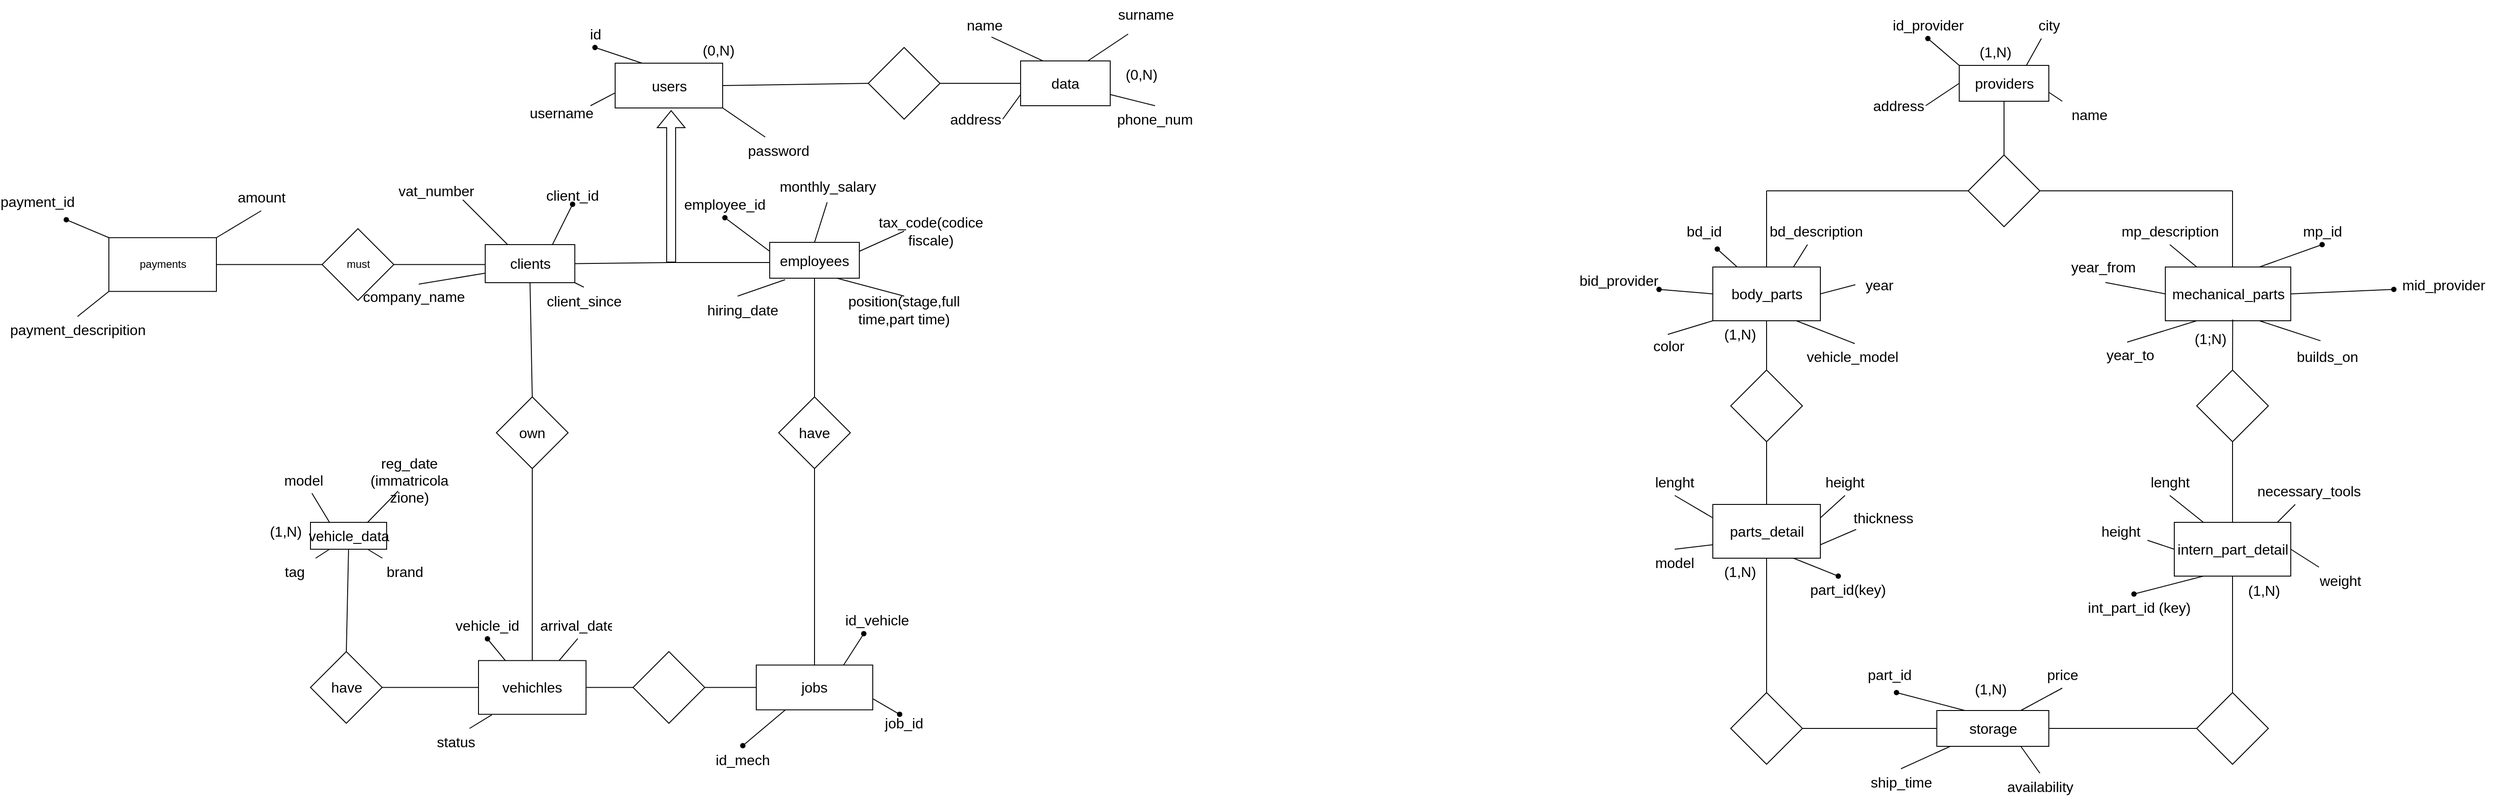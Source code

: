 <mxfile version="24.4.0" type="device">
  <diagram name="Pagina-1" id="gT2uS-0LTDdBFwaTmjf3">
    <mxGraphModel dx="770" dy="1942" grid="1" gridSize="10" guides="1" tooltips="1" connect="1" arrows="1" fold="1" page="1" pageScale="1" pageWidth="827" pageHeight="1169" math="0" shadow="0">
      <root>
        <mxCell id="0" />
        <mxCell id="1" parent="0" />
        <mxCell id="E2_kgH21EwWMTmpc-RUo-1" value="users&lt;br&gt;" style="rounded=0;whiteSpace=wrap;html=1;fontSize=16;" vertex="1" parent="1">
          <mxGeometry x="2067.5" y="57.5" width="120" height="50" as="geometry" />
        </mxCell>
        <mxCell id="E2_kgH21EwWMTmpc-RUo-2" value="" style="endArrow=none;html=1;rounded=0;fontSize=12;startSize=8;endSize=8;curved=1;entryX=0.25;entryY=0;entryDx=0;entryDy=0;" edge="1" parent="1" source="E2_kgH21EwWMTmpc-RUo-8" target="E2_kgH21EwWMTmpc-RUo-1">
          <mxGeometry width="50" height="50" relative="1" as="geometry">
            <mxPoint x="2047.5" y="50" as="sourcePoint" />
            <mxPoint x="1960" y="67.5" as="targetPoint" />
          </mxGeometry>
        </mxCell>
        <mxCell id="E2_kgH21EwWMTmpc-RUo-3" value="id&amp;nbsp;" style="text;html=1;strokeColor=none;fillColor=none;align=center;verticalAlign=middle;whiteSpace=wrap;rounded=0;fontSize=16;" vertex="1" parent="1">
          <mxGeometry x="2017.5" y="10" width="60" height="30" as="geometry" />
        </mxCell>
        <mxCell id="E2_kgH21EwWMTmpc-RUo-4" value="username&amp;nbsp;&lt;br&gt;" style="text;html=1;strokeColor=none;fillColor=none;align=center;verticalAlign=middle;whiteSpace=wrap;rounded=0;fontSize=16;" vertex="1" parent="1">
          <mxGeometry x="1980" y="97.5" width="60" height="30" as="geometry" />
        </mxCell>
        <mxCell id="E2_kgH21EwWMTmpc-RUo-5" value="password&lt;br&gt;" style="text;html=1;strokeColor=none;fillColor=none;align=center;verticalAlign=middle;whiteSpace=wrap;rounded=0;fontSize=16;" vertex="1" parent="1">
          <mxGeometry x="2220" y="140" width="60" height="30" as="geometry" />
        </mxCell>
        <mxCell id="E2_kgH21EwWMTmpc-RUo-6" value="" style="endArrow=none;html=1;rounded=0;fontSize=12;startSize=8;endSize=8;curved=1;entryX=1;entryY=0.25;entryDx=0;entryDy=0;exitX=0.001;exitY=0.662;exitDx=0;exitDy=0;exitPerimeter=0;" edge="1" parent="1" source="E2_kgH21EwWMTmpc-RUo-1" target="E2_kgH21EwWMTmpc-RUo-4">
          <mxGeometry width="50" height="50" relative="1" as="geometry">
            <mxPoint x="2100" y="57.5" as="sourcePoint" />
            <mxPoint x="2150" y="7.5" as="targetPoint" />
          </mxGeometry>
        </mxCell>
        <mxCell id="E2_kgH21EwWMTmpc-RUo-7" value="" style="endArrow=none;html=1;rounded=0;fontSize=12;startSize=8;endSize=8;curved=1;exitX=1;exitY=1;exitDx=0;exitDy=0;entryX=0.25;entryY=0;entryDx=0;entryDy=0;" edge="1" parent="1" source="E2_kgH21EwWMTmpc-RUo-1" target="E2_kgH21EwWMTmpc-RUo-5">
          <mxGeometry width="50" height="50" relative="1" as="geometry">
            <mxPoint x="2140" y="-12.5" as="sourcePoint" />
            <mxPoint x="2190" y="-62.5" as="targetPoint" />
          </mxGeometry>
        </mxCell>
        <mxCell id="E2_kgH21EwWMTmpc-RUo-8" value="" style="shape=waypoint;sketch=0;fillStyle=solid;size=6;pointerEvents=1;points=[];fillColor=none;resizable=0;rotatable=0;perimeter=centerPerimeter;snapToPoint=1;fontSize=16;" vertex="1" parent="1">
          <mxGeometry x="2035" y="30" width="20" height="20" as="geometry" />
        </mxCell>
        <mxCell id="E2_kgH21EwWMTmpc-RUo-9" value="(0,N)" style="text;html=1;strokeColor=none;fillColor=none;align=center;verticalAlign=middle;whiteSpace=wrap;rounded=0;fontSize=16;" vertex="1" parent="1">
          <mxGeometry x="2152.5" y="27.5" width="60" height="30" as="geometry" />
        </mxCell>
        <mxCell id="E2_kgH21EwWMTmpc-RUo-10" value="" style="endArrow=none;html=1;rounded=0;entryX=1;entryY=0.5;entryDx=0;entryDy=0;exitX=0;exitY=0.5;exitDx=0;exitDy=0;" edge="1" parent="1" source="E2_kgH21EwWMTmpc-RUo-11" target="E2_kgH21EwWMTmpc-RUo-1">
          <mxGeometry width="50" height="50" relative="1" as="geometry">
            <mxPoint x="2128" y="200" as="sourcePoint" />
            <mxPoint x="2160" y="160" as="targetPoint" />
          </mxGeometry>
        </mxCell>
        <mxCell id="E2_kgH21EwWMTmpc-RUo-11" value="" style="rhombus;whiteSpace=wrap;html=1;" vertex="1" parent="1">
          <mxGeometry x="2350" y="40" width="80" height="80" as="geometry" />
        </mxCell>
        <mxCell id="E2_kgH21EwWMTmpc-RUo-13" value="" style="endArrow=none;html=1;rounded=0;exitX=1;exitY=0.5;exitDx=0;exitDy=0;" edge="1" parent="1" source="E2_kgH21EwWMTmpc-RUo-11">
          <mxGeometry width="50" height="50" relative="1" as="geometry">
            <mxPoint x="2450" y="100" as="sourcePoint" />
            <mxPoint x="2520" y="80" as="targetPoint" />
          </mxGeometry>
        </mxCell>
        <mxCell id="E2_kgH21EwWMTmpc-RUo-16" value="data" style="rounded=0;whiteSpace=wrap;html=1;fontSize=16;" vertex="1" parent="1">
          <mxGeometry x="2520" y="55" width="100" height="50" as="geometry" />
        </mxCell>
        <mxCell id="E2_kgH21EwWMTmpc-RUo-17" value="" style="endArrow=none;html=1;rounded=0;fontSize=12;startSize=8;endSize=8;curved=1;entryX=0.25;entryY=0;entryDx=0;entryDy=0;exitX=0.625;exitY=0.944;exitDx=0;exitDy=0;exitPerimeter=0;" edge="1" parent="1" source="E2_kgH21EwWMTmpc-RUo-18" target="E2_kgH21EwWMTmpc-RUo-16">
          <mxGeometry width="50" height="50" relative="1" as="geometry">
            <mxPoint x="2420" y="50" as="sourcePoint" />
            <mxPoint x="2470" as="targetPoint" />
          </mxGeometry>
        </mxCell>
        <mxCell id="E2_kgH21EwWMTmpc-RUo-18" value="name" style="text;html=1;strokeColor=none;fillColor=none;align=center;verticalAlign=middle;whiteSpace=wrap;rounded=0;fontSize=16;" vertex="1" parent="1">
          <mxGeometry x="2450" width="60" height="30" as="geometry" />
        </mxCell>
        <mxCell id="E2_kgH21EwWMTmpc-RUo-19" value="surname" style="text;html=1;strokeColor=none;fillColor=none;align=center;verticalAlign=middle;whiteSpace=wrap;rounded=0;fontSize=16;" vertex="1" parent="1">
          <mxGeometry x="2630" y="-12.5" width="60" height="30" as="geometry" />
        </mxCell>
        <mxCell id="E2_kgH21EwWMTmpc-RUo-20" value="address&lt;br&gt;" style="text;html=1;strokeColor=none;fillColor=none;align=center;verticalAlign=middle;whiteSpace=wrap;rounded=0;fontSize=16;" vertex="1" parent="1">
          <mxGeometry x="2440" y="105" width="60" height="30" as="geometry" />
        </mxCell>
        <mxCell id="E2_kgH21EwWMTmpc-RUo-21" value="phone_num" style="text;html=1;strokeColor=none;fillColor=none;align=center;verticalAlign=middle;whiteSpace=wrap;rounded=0;fontSize=16;" vertex="1" parent="1">
          <mxGeometry x="2640" y="105" width="60" height="30" as="geometry" />
        </mxCell>
        <mxCell id="E2_kgH21EwWMTmpc-RUo-22" value="" style="endArrow=none;html=1;rounded=0;fontSize=12;startSize=8;endSize=8;curved=1;entryX=0;entryY=0.75;entryDx=0;entryDy=0;exitX=1;exitY=0.5;exitDx=0;exitDy=0;" edge="1" parent="1" source="E2_kgH21EwWMTmpc-RUo-20" target="E2_kgH21EwWMTmpc-RUo-16">
          <mxGeometry width="50" height="50" relative="1" as="geometry">
            <mxPoint x="2430" y="130" as="sourcePoint" />
            <mxPoint x="2480" y="80" as="targetPoint" />
          </mxGeometry>
        </mxCell>
        <mxCell id="E2_kgH21EwWMTmpc-RUo-23" value="" style="endArrow=none;html=1;rounded=0;fontSize=12;startSize=8;endSize=8;curved=1;entryX=0.5;entryY=1;entryDx=0;entryDy=0;exitX=0.75;exitY=0;exitDx=0;exitDy=0;" edge="1" parent="1" source="E2_kgH21EwWMTmpc-RUo-16">
          <mxGeometry width="50" height="50" relative="1" as="geometry">
            <mxPoint x="2560" y="60" as="sourcePoint" />
            <mxPoint x="2640" y="25" as="targetPoint" />
          </mxGeometry>
        </mxCell>
        <mxCell id="E2_kgH21EwWMTmpc-RUo-24" value="" style="endArrow=none;html=1;rounded=0;fontSize=12;startSize=8;endSize=8;curved=1;entryX=1;entryY=0.75;entryDx=0;entryDy=0;exitX=0.5;exitY=0;exitDx=0;exitDy=0;" edge="1" parent="1" source="E2_kgH21EwWMTmpc-RUo-21" target="E2_kgH21EwWMTmpc-RUo-16">
          <mxGeometry width="50" height="50" relative="1" as="geometry">
            <mxPoint x="2660" y="110" as="sourcePoint" />
            <mxPoint x="2590" y="95" as="targetPoint" />
          </mxGeometry>
        </mxCell>
        <mxCell id="E2_kgH21EwWMTmpc-RUo-25" value="(0,N)" style="text;html=1;strokeColor=none;fillColor=none;align=center;verticalAlign=middle;whiteSpace=wrap;rounded=0;fontSize=16;" vertex="1" parent="1">
          <mxGeometry x="2625" y="55" width="60" height="30" as="geometry" />
        </mxCell>
        <mxCell id="E2_kgH21EwWMTmpc-RUo-26" value="" style="shape=flexArrow;endArrow=classic;html=1;rounded=0;" edge="1" parent="1">
          <mxGeometry width="50" height="50" relative="1" as="geometry">
            <mxPoint x="2130" y="280" as="sourcePoint" />
            <mxPoint x="2130" y="110" as="targetPoint" />
          </mxGeometry>
        </mxCell>
        <mxCell id="E2_kgH21EwWMTmpc-RUo-29" value="clients" style="rounded=0;whiteSpace=wrap;html=1;fontSize=16;" vertex="1" parent="1">
          <mxGeometry x="1922.5" y="260" width="100" height="42.5" as="geometry" />
        </mxCell>
        <mxCell id="E2_kgH21EwWMTmpc-RUo-30" value="client_id" style="text;html=1;strokeColor=none;fillColor=none;align=center;verticalAlign=middle;whiteSpace=wrap;rounded=0;fontSize=16;" vertex="1" parent="1">
          <mxGeometry x="1990" y="190" width="60" height="30" as="geometry" />
        </mxCell>
        <mxCell id="E2_kgH21EwWMTmpc-RUo-31" value="" style="shape=waypoint;sketch=0;fillStyle=solid;size=6;pointerEvents=1;points=[];fillColor=none;resizable=0;rotatable=0;perimeter=centerPerimeter;snapToPoint=1;fontSize=16;" vertex="1" parent="1">
          <mxGeometry x="2010" y="205" width="20" height="20" as="geometry" />
        </mxCell>
        <mxCell id="E2_kgH21EwWMTmpc-RUo-32" value="" style="endArrow=none;html=1;rounded=0;fontSize=12;startSize=8;endSize=8;curved=1;entryX=0.25;entryY=0;entryDx=0;entryDy=0;exitX=1;exitY=0.75;exitDx=0;exitDy=0;" edge="1" parent="1" source="E2_kgH21EwWMTmpc-RUo-33" target="E2_kgH21EwWMTmpc-RUo-29">
          <mxGeometry width="50" height="50" relative="1" as="geometry">
            <mxPoint x="1885" y="275" as="sourcePoint" />
            <mxPoint x="1905" y="265" as="targetPoint" />
          </mxGeometry>
        </mxCell>
        <mxCell id="E2_kgH21EwWMTmpc-RUo-33" value="vat_number" style="text;html=1;strokeColor=none;fillColor=none;align=center;verticalAlign=middle;whiteSpace=wrap;rounded=0;fontSize=16;" vertex="1" parent="1">
          <mxGeometry x="1837.5" y="180" width="60" height="40" as="geometry" />
        </mxCell>
        <mxCell id="E2_kgH21EwWMTmpc-RUo-34" value="" style="endArrow=none;html=1;rounded=0;fontSize=12;startSize=8;endSize=8;curved=1;exitX=0.597;exitY=0.056;exitDx=0;exitDy=0;exitPerimeter=0;entryX=0;entryY=0.75;entryDx=0;entryDy=0;" edge="1" parent="1" source="E2_kgH21EwWMTmpc-RUo-35" target="E2_kgH21EwWMTmpc-RUo-29">
          <mxGeometry width="50" height="50" relative="1" as="geometry">
            <mxPoint x="1895" y="325" as="sourcePoint" />
            <mxPoint x="1925" y="295" as="targetPoint" />
          </mxGeometry>
        </mxCell>
        <mxCell id="E2_kgH21EwWMTmpc-RUo-35" value="company_name" style="text;html=1;strokeColor=none;fillColor=none;align=center;verticalAlign=middle;whiteSpace=wrap;rounded=0;fontSize=16;" vertex="1" parent="1">
          <mxGeometry x="1812.5" y="302.5" width="60" height="30" as="geometry" />
        </mxCell>
        <mxCell id="E2_kgH21EwWMTmpc-RUo-36" value="" style="endArrow=none;html=1;rounded=0;fontSize=12;startSize=8;endSize=8;curved=1;exitX=0.75;exitY=0;exitDx=0;exitDy=0;" edge="1" parent="1" source="E2_kgH21EwWMTmpc-RUo-29" target="E2_kgH21EwWMTmpc-RUo-31">
          <mxGeometry width="50" height="50" relative="1" as="geometry">
            <mxPoint x="1990" y="255" as="sourcePoint" />
            <mxPoint x="2040" y="205" as="targetPoint" />
          </mxGeometry>
        </mxCell>
        <mxCell id="E2_kgH21EwWMTmpc-RUo-38" value="client_since" style="text;html=1;align=center;verticalAlign=middle;whiteSpace=wrap;rounded=0;fontSize=16;" vertex="1" parent="1">
          <mxGeometry x="2002.5" y="307.5" width="60" height="30" as="geometry" />
        </mxCell>
        <mxCell id="E2_kgH21EwWMTmpc-RUo-39" value="" style="endArrow=none;html=1;rounded=0;fontSize=12;startSize=8;endSize=8;curved=1;exitX=1;exitY=1;exitDx=0;exitDy=0;entryX=0.5;entryY=0;entryDx=0;entryDy=0;" edge="1" parent="1" source="E2_kgH21EwWMTmpc-RUo-29" target="E2_kgH21EwWMTmpc-RUo-38">
          <mxGeometry width="50" height="50" relative="1" as="geometry">
            <mxPoint x="2162.5" y="327.5" as="sourcePoint" />
            <mxPoint x="2212.5" y="277.5" as="targetPoint" />
          </mxGeometry>
        </mxCell>
        <mxCell id="E2_kgH21EwWMTmpc-RUo-40" value="" style="endArrow=none;html=1;rounded=0;exitX=1;exitY=0.5;exitDx=0;exitDy=0;" edge="1" parent="1" source="E2_kgH21EwWMTmpc-RUo-29">
          <mxGeometry width="50" height="50" relative="1" as="geometry">
            <mxPoint x="2060" y="280" as="sourcePoint" />
            <mxPoint x="2130" y="280" as="targetPoint" />
          </mxGeometry>
        </mxCell>
        <mxCell id="E2_kgH21EwWMTmpc-RUo-41" value="" style="endArrow=none;html=1;rounded=0;" edge="1" parent="1">
          <mxGeometry width="50" height="50" relative="1" as="geometry">
            <mxPoint x="2130" y="280" as="sourcePoint" />
            <mxPoint x="2240" y="280" as="targetPoint" />
          </mxGeometry>
        </mxCell>
        <mxCell id="E2_kgH21EwWMTmpc-RUo-44" value="employees" style="rounded=0;whiteSpace=wrap;html=1;fontSize=16;" vertex="1" parent="1">
          <mxGeometry x="2240" y="257.5" width="100" height="40" as="geometry" />
        </mxCell>
        <mxCell id="E2_kgH21EwWMTmpc-RUo-45" value="employee_id" style="text;html=1;strokeColor=none;fillColor=none;align=center;verticalAlign=middle;whiteSpace=wrap;rounded=0;fontSize=16;" vertex="1" parent="1">
          <mxGeometry x="2160" y="200" width="60" height="30" as="geometry" />
        </mxCell>
        <mxCell id="E2_kgH21EwWMTmpc-RUo-46" value="" style="shape=waypoint;sketch=0;fillStyle=solid;size=6;pointerEvents=1;points=[];fillColor=none;resizable=0;rotatable=0;perimeter=centerPerimeter;snapToPoint=1;fontSize=16;" vertex="1" parent="1">
          <mxGeometry x="2180" y="220" width="20" height="20" as="geometry" />
        </mxCell>
        <mxCell id="E2_kgH21EwWMTmpc-RUo-47" value="" style="endArrow=none;html=1;rounded=0;fontSize=12;startSize=8;endSize=8;curved=1;entryX=0.172;entryY=1.041;entryDx=0;entryDy=0;exitX=0.403;exitY=0;exitDx=0;exitDy=0;exitPerimeter=0;entryPerimeter=0;" edge="1" parent="1" source="E2_kgH21EwWMTmpc-RUo-48" target="E2_kgH21EwWMTmpc-RUo-44">
          <mxGeometry width="50" height="50" relative="1" as="geometry">
            <mxPoint x="2330" y="342.5" as="sourcePoint" />
            <mxPoint x="2340" y="322.5" as="targetPoint" />
          </mxGeometry>
        </mxCell>
        <mxCell id="E2_kgH21EwWMTmpc-RUo-48" value="hiring_date" style="text;html=1;strokeColor=none;fillColor=none;align=center;verticalAlign=middle;whiteSpace=wrap;rounded=0;fontSize=16;" vertex="1" parent="1">
          <mxGeometry x="2180" y="317.5" width="60" height="30" as="geometry" />
        </mxCell>
        <mxCell id="E2_kgH21EwWMTmpc-RUo-49" value="" style="endArrow=none;html=1;rounded=0;fontSize=12;startSize=8;endSize=8;curved=1;exitX=0.5;exitY=0;exitDx=0;exitDy=0;entryX=0.485;entryY=1.094;entryDx=0;entryDy=0;entryPerimeter=0;" edge="1" parent="1" source="E2_kgH21EwWMTmpc-RUo-44" target="E2_kgH21EwWMTmpc-RUo-50">
          <mxGeometry width="50" height="50" relative="1" as="geometry">
            <mxPoint x="2350" y="292.5" as="sourcePoint" />
            <mxPoint x="2380" y="262.5" as="targetPoint" />
          </mxGeometry>
        </mxCell>
        <mxCell id="E2_kgH21EwWMTmpc-RUo-50" value="monthly_salary" style="text;html=1;strokeColor=none;fillColor=none;align=center;verticalAlign=middle;whiteSpace=wrap;rounded=0;fontSize=16;" vertex="1" parent="1">
          <mxGeometry x="2275" y="180" width="60" height="30" as="geometry" />
        </mxCell>
        <mxCell id="E2_kgH21EwWMTmpc-RUo-51" value="" style="endArrow=none;html=1;rounded=0;fontSize=12;startSize=8;endSize=8;curved=1;exitX=1;exitY=0.25;exitDx=0;exitDy=0;entryX=0;entryY=0.5;entryDx=0;entryDy=0;" edge="1" parent="1" source="E2_kgH21EwWMTmpc-RUo-44" target="E2_kgH21EwWMTmpc-RUo-52">
          <mxGeometry width="50" height="50" relative="1" as="geometry">
            <mxPoint x="2360" y="322.5" as="sourcePoint" />
            <mxPoint x="2410" y="312.5" as="targetPoint" />
          </mxGeometry>
        </mxCell>
        <mxCell id="E2_kgH21EwWMTmpc-RUo-52" value="tax_code(codice fiscale)" style="text;html=1;strokeColor=none;fillColor=none;align=center;verticalAlign=middle;whiteSpace=wrap;rounded=0;fontSize=16;" vertex="1" parent="1">
          <mxGeometry x="2390" y="230" width="60" height="30" as="geometry" />
        </mxCell>
        <mxCell id="E2_kgH21EwWMTmpc-RUo-53" value="" style="endArrow=none;html=1;rounded=0;fontSize=12;startSize=8;endSize=8;curved=1;entryX=0;entryY=0.25;entryDx=0;entryDy=0;exitX=0.524;exitY=0.762;exitDx=0;exitDy=0;exitPerimeter=0;" edge="1" parent="1" source="E2_kgH21EwWMTmpc-RUo-46" target="E2_kgH21EwWMTmpc-RUo-44">
          <mxGeometry width="50" height="50" relative="1" as="geometry">
            <mxPoint x="2175" y="272.5" as="sourcePoint" />
            <mxPoint x="2225" y="222.5" as="targetPoint" />
          </mxGeometry>
        </mxCell>
        <mxCell id="E2_kgH21EwWMTmpc-RUo-54" style="edgeStyle=none;curved=1;rounded=0;orthogonalLoop=1;jettySize=auto;html=1;exitX=0.5;exitY=1;exitDx=0;exitDy=0;fontSize=12;startSize=8;endSize=8;" edge="1" parent="1" source="E2_kgH21EwWMTmpc-RUo-50" target="E2_kgH21EwWMTmpc-RUo-50">
          <mxGeometry relative="1" as="geometry" />
        </mxCell>
        <mxCell id="E2_kgH21EwWMTmpc-RUo-55" value="" style="endArrow=none;html=1;rounded=0;fontSize=12;startSize=8;endSize=8;curved=1;exitX=0.75;exitY=1;exitDx=0;exitDy=0;entryX=0.5;entryY=0;entryDx=0;entryDy=0;" edge="1" parent="1" source="E2_kgH21EwWMTmpc-RUo-44" target="E2_kgH21EwWMTmpc-RUo-56">
          <mxGeometry width="50" height="50" relative="1" as="geometry">
            <mxPoint x="2365" y="392.5" as="sourcePoint" />
            <mxPoint x="2365" y="332.5" as="targetPoint" />
          </mxGeometry>
        </mxCell>
        <mxCell id="E2_kgH21EwWMTmpc-RUo-56" value="position(stage,full time,part time)" style="text;html=1;strokeColor=none;fillColor=none;align=center;verticalAlign=middle;whiteSpace=wrap;rounded=0;fontSize=16;" vertex="1" parent="1">
          <mxGeometry x="2360" y="317.5" width="60" height="30" as="geometry" />
        </mxCell>
        <mxCell id="E2_kgH21EwWMTmpc-RUo-58" value="must" style="rhombus;whiteSpace=wrap;html=1;" vertex="1" parent="1">
          <mxGeometry x="1740.5" y="242.25" width="80" height="80" as="geometry" />
        </mxCell>
        <mxCell id="E2_kgH21EwWMTmpc-RUo-59" value="" style="endArrow=none;html=1;rounded=0;fontSize=12;startSize=8;endSize=8;curved=1;exitX=1;exitY=0.5;exitDx=0;exitDy=0;" edge="1" parent="1" source="E2_kgH21EwWMTmpc-RUo-58">
          <mxGeometry width="50" height="50" relative="1" as="geometry">
            <mxPoint x="1842.5" y="282.25" as="sourcePoint" />
            <mxPoint x="1922.5" y="282.25" as="targetPoint" />
          </mxGeometry>
        </mxCell>
        <mxCell id="E2_kgH21EwWMTmpc-RUo-60" value="" style="endArrow=none;html=1;rounded=0;fontSize=12;startSize=8;endSize=8;curved=1;entryX=0;entryY=0.5;entryDx=0;entryDy=0;exitX=1;exitY=0.5;exitDx=0;exitDy=0;" edge="1" parent="1" source="E2_kgH21EwWMTmpc-RUo-61" target="E2_kgH21EwWMTmpc-RUo-58">
          <mxGeometry width="50" height="50" relative="1" as="geometry">
            <mxPoint x="1642.5" y="282.25" as="sourcePoint" />
            <mxPoint x="1682.5" y="262.25" as="targetPoint" />
          </mxGeometry>
        </mxCell>
        <mxCell id="E2_kgH21EwWMTmpc-RUo-61" value="payments" style="rounded=0;whiteSpace=wrap;html=1;" vertex="1" parent="1">
          <mxGeometry x="1502.5" y="252.25" width="120" height="60" as="geometry" />
        </mxCell>
        <mxCell id="E2_kgH21EwWMTmpc-RUo-62" value="payment_id" style="text;html=1;align=center;verticalAlign=middle;whiteSpace=wrap;rounded=0;fontSize=16;" vertex="1" parent="1">
          <mxGeometry x="1392.5" y="197.25" width="60" height="30" as="geometry" />
        </mxCell>
        <mxCell id="E2_kgH21EwWMTmpc-RUo-63" value="" style="endArrow=none;html=1;rounded=0;fontSize=12;startSize=8;endSize=8;curved=1;entryX=0;entryY=0;entryDx=0;entryDy=0;" edge="1" parent="1" source="E2_kgH21EwWMTmpc-RUo-65" target="E2_kgH21EwWMTmpc-RUo-61">
          <mxGeometry width="50" height="50" relative="1" as="geometry">
            <mxPoint x="1452.5" y="232.25" as="sourcePoint" />
            <mxPoint x="1482.5" y="262.25" as="targetPoint" />
          </mxGeometry>
        </mxCell>
        <mxCell id="E2_kgH21EwWMTmpc-RUo-64" value="" style="endArrow=none;html=1;rounded=0;fontSize=12;startSize=8;endSize=8;curved=1;entryDx=0;entryDy=0;" edge="1" parent="1" target="E2_kgH21EwWMTmpc-RUo-65">
          <mxGeometry width="50" height="50" relative="1" as="geometry">
            <mxPoint x="1452.5" y="232.25" as="sourcePoint" />
            <mxPoint x="1502.5" y="252.25" as="targetPoint" />
          </mxGeometry>
        </mxCell>
        <mxCell id="E2_kgH21EwWMTmpc-RUo-65" value="" style="shape=waypoint;sketch=0;fillStyle=solid;size=6;pointerEvents=1;points=[];fillColor=none;resizable=0;rotatable=0;perimeter=centerPerimeter;snapToPoint=1;" vertex="1" parent="1">
          <mxGeometry x="1445" y="222.25" width="20" height="20" as="geometry" />
        </mxCell>
        <mxCell id="E2_kgH21EwWMTmpc-RUo-66" value="amount" style="text;html=1;align=center;verticalAlign=middle;whiteSpace=wrap;rounded=0;fontSize=16;" vertex="1" parent="1">
          <mxGeometry x="1642.5" y="192.25" width="60" height="30" as="geometry" />
        </mxCell>
        <mxCell id="E2_kgH21EwWMTmpc-RUo-67" value="payment_descripition" style="text;html=1;align=center;verticalAlign=middle;whiteSpace=wrap;rounded=0;fontSize=16;" vertex="1" parent="1">
          <mxGeometry x="1437.5" y="340.25" width="60" height="30" as="geometry" />
        </mxCell>
        <mxCell id="E2_kgH21EwWMTmpc-RUo-68" value="" style="endArrow=none;html=1;rounded=0;fontSize=12;startSize=8;endSize=8;curved=1;entryX=0;entryY=1;entryDx=0;entryDy=0;exitX=0.5;exitY=0;exitDx=0;exitDy=0;" edge="1" parent="1" source="E2_kgH21EwWMTmpc-RUo-67" target="E2_kgH21EwWMTmpc-RUo-61">
          <mxGeometry width="50" height="50" relative="1" as="geometry">
            <mxPoint x="1422.5" y="352.25" as="sourcePoint" />
            <mxPoint x="1472.5" y="302.25" as="targetPoint" />
          </mxGeometry>
        </mxCell>
        <mxCell id="E2_kgH21EwWMTmpc-RUo-69" value="" style="endArrow=none;html=1;rounded=0;fontSize=12;startSize=8;endSize=8;curved=1;entryX=0.5;entryY=1;entryDx=0;entryDy=0;exitX=1;exitY=0;exitDx=0;exitDy=0;" edge="1" parent="1" source="E2_kgH21EwWMTmpc-RUo-61" target="E2_kgH21EwWMTmpc-RUo-66">
          <mxGeometry width="50" height="50" relative="1" as="geometry">
            <mxPoint x="1572.5" y="262.25" as="sourcePoint" />
            <mxPoint x="1672.5" y="242.25" as="targetPoint" />
          </mxGeometry>
        </mxCell>
        <mxCell id="E2_kgH21EwWMTmpc-RUo-70" value="own" style="rhombus;whiteSpace=wrap;html=1;fontSize=16;" vertex="1" parent="1">
          <mxGeometry x="1935" y="430" width="80" height="80" as="geometry" />
        </mxCell>
        <mxCell id="E2_kgH21EwWMTmpc-RUo-71" value="" style="endArrow=none;html=1;rounded=0;fontSize=12;startSize=8;endSize=8;curved=1;entryX=0;entryY=0.5;entryDx=0;entryDy=0;exitX=1;exitY=0.5;exitDx=0;exitDy=0;" edge="1" parent="1" target="E2_kgH21EwWMTmpc-RUo-75" source="E2_kgH21EwWMTmpc-RUo-72">
          <mxGeometry width="50" height="50" relative="1" as="geometry">
            <mxPoint x="1770" y="750" as="sourcePoint" />
            <mxPoint x="1910" y="750" as="targetPoint" />
          </mxGeometry>
        </mxCell>
        <mxCell id="E2_kgH21EwWMTmpc-RUo-72" value="have" style="rhombus;whiteSpace=wrap;html=1;fontSize=16;" vertex="1" parent="1">
          <mxGeometry x="1727.5" y="714.26" width="80" height="80" as="geometry" />
        </mxCell>
        <mxCell id="E2_kgH21EwWMTmpc-RUo-73" value="" style="endArrow=none;html=1;rounded=0;fontSize=12;startSize=8;endSize=8;curved=1;exitX=0.5;exitY=0;exitDx=0;exitDy=0;entryX=0.5;entryY=1;entryDx=0;entryDy=0;" edge="1" parent="1" source="E2_kgH21EwWMTmpc-RUo-72" target="E2_kgH21EwWMTmpc-RUo-83">
          <mxGeometry width="50" height="50" relative="1" as="geometry">
            <mxPoint x="1740" y="650" as="sourcePoint" />
            <mxPoint x="1770" y="600" as="targetPoint" />
          </mxGeometry>
        </mxCell>
        <mxCell id="E2_kgH21EwWMTmpc-RUo-74" value="" style="endArrow=none;html=1;rounded=0;fontSize=12;startSize=8;endSize=8;curved=1;entryX=0.5;entryY=0;entryDx=0;entryDy=0;" edge="1" parent="1" source="E2_kgH21EwWMTmpc-RUo-70" target="E2_kgH21EwWMTmpc-RUo-75">
          <mxGeometry width="50" height="50" relative="1" as="geometry">
            <mxPoint x="1970" y="550" as="sourcePoint" />
            <mxPoint x="1970" y="720" as="targetPoint" />
          </mxGeometry>
        </mxCell>
        <mxCell id="E2_kgH21EwWMTmpc-RUo-75" value="vehichles" style="rounded=0;whiteSpace=wrap;html=1;fontSize=16;" vertex="1" parent="1">
          <mxGeometry x="1915" y="724.26" width="120" height="60" as="geometry" />
        </mxCell>
        <mxCell id="E2_kgH21EwWMTmpc-RUo-76" value="vehicle_id" style="text;html=1;strokeColor=none;fillColor=none;align=center;verticalAlign=middle;whiteSpace=wrap;rounded=0;fontSize=16;" vertex="1" parent="1">
          <mxGeometry x="1895" y="670" width="60" height="30" as="geometry" />
        </mxCell>
        <mxCell id="E2_kgH21EwWMTmpc-RUo-77" value="arrival_date" style="text;strokeColor=none;fillColor=none;align=left;verticalAlign=middle;spacingLeft=4;spacingRight=4;overflow=hidden;points=[[0,0.5],[1,0.5]];portConstraint=eastwest;rotatable=0;whiteSpace=wrap;html=1;fontSize=16;" vertex="1" parent="1">
          <mxGeometry x="1978" y="670" width="90" height="30" as="geometry" />
        </mxCell>
        <mxCell id="E2_kgH21EwWMTmpc-RUo-78" value="" style="endArrow=none;html=1;rounded=0;fontSize=12;startSize=8;endSize=8;curved=1;entryX=0.25;entryY=0;entryDx=0;entryDy=0;exitX=0.5;exitY=1;exitDx=0;exitDy=0;" edge="1" parent="1" source="E2_kgH21EwWMTmpc-RUo-76" target="E2_kgH21EwWMTmpc-RUo-75">
          <mxGeometry width="50" height="50" relative="1" as="geometry">
            <mxPoint x="1855" y="740" as="sourcePoint" />
            <mxPoint x="1925" y="710" as="targetPoint" />
          </mxGeometry>
        </mxCell>
        <mxCell id="E2_kgH21EwWMTmpc-RUo-79" value="" style="endArrow=none;html=1;rounded=0;fontSize=12;startSize=8;endSize=8;curved=1;entryX=0.531;entryY=0.99;entryDx=0;entryDy=0;entryPerimeter=0;exitX=0.75;exitY=0;exitDx=0;exitDy=0;" edge="1" parent="1" source="E2_kgH21EwWMTmpc-RUo-75" target="E2_kgH21EwWMTmpc-RUo-77">
          <mxGeometry width="50" height="50" relative="1" as="geometry">
            <mxPoint x="1970" y="730" as="sourcePoint" />
            <mxPoint x="2020" y="680" as="targetPoint" />
          </mxGeometry>
        </mxCell>
        <mxCell id="E2_kgH21EwWMTmpc-RUo-80" value="" style="shape=waypoint;sketch=0;fillStyle=solid;size=6;pointerEvents=1;points=[];fillColor=none;resizable=0;rotatable=0;perimeter=centerPerimeter;snapToPoint=1;fontSize=16;" vertex="1" parent="1">
          <mxGeometry x="1915" y="690" width="20" height="20" as="geometry" />
        </mxCell>
        <mxCell id="E2_kgH21EwWMTmpc-RUo-81" value="" style="endArrow=none;html=1;rounded=0;fontSize=12;startSize=8;endSize=8;curved=1;entryX=0.124;entryY=1.009;entryDx=0;entryDy=0;entryPerimeter=0;exitX=0.75;exitY=0;exitDx=0;exitDy=0;" edge="1" parent="1" source="E2_kgH21EwWMTmpc-RUo-82" target="E2_kgH21EwWMTmpc-RUo-75">
          <mxGeometry width="50" height="50" relative="1" as="geometry">
            <mxPoint x="1885" y="810" as="sourcePoint" />
            <mxPoint x="1945" y="800" as="targetPoint" />
          </mxGeometry>
        </mxCell>
        <mxCell id="E2_kgH21EwWMTmpc-RUo-82" value="status" style="text;html=1;strokeColor=none;fillColor=none;align=center;verticalAlign=middle;whiteSpace=wrap;rounded=0;fontSize=16;" vertex="1" parent="1">
          <mxGeometry x="1860" y="800" width="60" height="30" as="geometry" />
        </mxCell>
        <mxCell id="E2_kgH21EwWMTmpc-RUo-83" value="vehicle_data" style="rounded=0;whiteSpace=wrap;html=1;fontSize=16;" vertex="1" parent="1">
          <mxGeometry x="1727.5" y="570" width="85" height="30" as="geometry" />
        </mxCell>
        <mxCell id="E2_kgH21EwWMTmpc-RUo-84" value="" style="endArrow=none;html=1;rounded=0;fontSize=12;startSize=8;endSize=8;curved=1;exitX=0.25;exitY=0;exitDx=0;exitDy=0;" edge="1" parent="1" source="E2_kgH21EwWMTmpc-RUo-83" target="E2_kgH21EwWMTmpc-RUo-85">
          <mxGeometry width="50" height="50" relative="1" as="geometry">
            <mxPoint x="1730" y="545" as="sourcePoint" />
            <mxPoint x="1720" y="515" as="targetPoint" />
          </mxGeometry>
        </mxCell>
        <mxCell id="E2_kgH21EwWMTmpc-RUo-85" value="model" style="text;html=1;strokeColor=none;fillColor=none;align=center;verticalAlign=middle;whiteSpace=wrap;rounded=0;fontSize=16;" vertex="1" parent="1">
          <mxGeometry x="1690" y="507.5" width="60" height="30" as="geometry" />
        </mxCell>
        <mxCell id="E2_kgH21EwWMTmpc-RUo-86" value="" style="endArrow=none;html=1;rounded=0;fontSize=12;startSize=8;endSize=8;curved=1;exitX=0.75;exitY=1;exitDx=0;exitDy=0;" edge="1" parent="1" source="E2_kgH21EwWMTmpc-RUo-83" target="E2_kgH21EwWMTmpc-RUo-87">
          <mxGeometry width="50" height="50" relative="1" as="geometry">
            <mxPoint x="1790" y="565" as="sourcePoint" />
            <mxPoint x="1810" y="515" as="targetPoint" />
          </mxGeometry>
        </mxCell>
        <mxCell id="E2_kgH21EwWMTmpc-RUo-87" value="brand" style="text;html=1;strokeColor=none;fillColor=none;align=center;verticalAlign=middle;whiteSpace=wrap;rounded=0;fontSize=16;" vertex="1" parent="1">
          <mxGeometry x="1802.5" y="610" width="60" height="30" as="geometry" />
        </mxCell>
        <mxCell id="E2_kgH21EwWMTmpc-RUo-88" value="" style="endArrow=none;html=1;rounded=0;fontSize=12;startSize=8;endSize=8;curved=1;exitX=0.25;exitY=1;exitDx=0;exitDy=0;" edge="1" parent="1" source="E2_kgH21EwWMTmpc-RUo-83" target="E2_kgH21EwWMTmpc-RUo-89">
          <mxGeometry width="50" height="50" relative="1" as="geometry">
            <mxPoint x="1720" y="635" as="sourcePoint" />
            <mxPoint x="1750" y="595" as="targetPoint" />
          </mxGeometry>
        </mxCell>
        <mxCell id="E2_kgH21EwWMTmpc-RUo-89" value="tag" style="text;html=1;strokeColor=none;fillColor=none;align=center;verticalAlign=middle;whiteSpace=wrap;rounded=0;fontSize=16;" vertex="1" parent="1">
          <mxGeometry x="1680" y="610" width="60" height="30" as="geometry" />
        </mxCell>
        <mxCell id="E2_kgH21EwWMTmpc-RUo-90" value="" style="endArrow=none;html=1;rounded=0;fontSize=12;startSize=8;endSize=8;curved=1;exitX=0.75;exitY=0;exitDx=0;exitDy=0;" edge="1" parent="1" source="E2_kgH21EwWMTmpc-RUo-83" target="E2_kgH21EwWMTmpc-RUo-91">
          <mxGeometry width="50" height="50" relative="1" as="geometry">
            <mxPoint x="1815" y="585" as="sourcePoint" />
            <mxPoint x="1850" y="555" as="targetPoint" />
          </mxGeometry>
        </mxCell>
        <mxCell id="E2_kgH21EwWMTmpc-RUo-91" value="reg_date&lt;br&gt;(immatricola&lt;br&gt;zione)" style="text;html=1;strokeColor=none;fillColor=none;align=center;verticalAlign=middle;whiteSpace=wrap;rounded=0;fontSize=16;" vertex="1" parent="1">
          <mxGeometry x="1812.5" y="510" width="50" height="25" as="geometry" />
        </mxCell>
        <mxCell id="E2_kgH21EwWMTmpc-RUo-93" value="(1,N)" style="text;html=1;strokeColor=none;fillColor=none;align=center;verticalAlign=middle;whiteSpace=wrap;rounded=0;fontSize=16;" vertex="1" parent="1">
          <mxGeometry x="1670" y="565" width="60" height="30" as="geometry" />
        </mxCell>
        <mxCell id="E2_kgH21EwWMTmpc-RUo-94" value="" style="endArrow=none;html=1;rounded=0;exitX=0.5;exitY=0;exitDx=0;exitDy=0;entryX=0.5;entryY=1;entryDx=0;entryDy=0;" edge="1" parent="1" source="E2_kgH21EwWMTmpc-RUo-70" target="E2_kgH21EwWMTmpc-RUo-29">
          <mxGeometry width="50" height="50" relative="1" as="geometry">
            <mxPoint x="1800" y="450" as="sourcePoint" />
            <mxPoint x="1970" y="310" as="targetPoint" />
          </mxGeometry>
        </mxCell>
        <mxCell id="E2_kgH21EwWMTmpc-RUo-95" value="have" style="rhombus;whiteSpace=wrap;html=1;fontSize=16;" vertex="1" parent="1">
          <mxGeometry x="2250" y="430" width="80" height="80" as="geometry" />
        </mxCell>
        <mxCell id="E2_kgH21EwWMTmpc-RUo-96" style="edgeStyle=none;curved=1;rounded=0;orthogonalLoop=1;jettySize=auto;html=1;exitX=1;exitY=1;exitDx=0;exitDy=0;fontSize=12;startSize=8;endSize=8;" edge="1" parent="1" source="E2_kgH21EwWMTmpc-RUo-95" target="E2_kgH21EwWMTmpc-RUo-95">
          <mxGeometry relative="1" as="geometry" />
        </mxCell>
        <mxCell id="E2_kgH21EwWMTmpc-RUo-97" value="" style="endArrow=none;html=1;rounded=0;fontSize=12;startSize=8;endSize=8;curved=1;exitX=0.5;exitY=0;exitDx=0;exitDy=0;entryX=0.5;entryY=1;entryDx=0;entryDy=0;" edge="1" parent="1" source="E2_kgH21EwWMTmpc-RUo-98" target="E2_kgH21EwWMTmpc-RUo-95">
          <mxGeometry width="50" height="50" relative="1" as="geometry">
            <mxPoint x="2280" y="720" as="sourcePoint" />
            <mxPoint x="2280.07" y="510" as="targetPoint" />
          </mxGeometry>
        </mxCell>
        <mxCell id="E2_kgH21EwWMTmpc-RUo-98" value="jobs" style="rounded=0;whiteSpace=wrap;html=1;fontSize=16;" vertex="1" parent="1">
          <mxGeometry x="2225" y="729.26" width="130" height="50" as="geometry" />
        </mxCell>
        <mxCell id="E2_kgH21EwWMTmpc-RUo-100" value="id_mech" style="text;html=1;strokeColor=none;fillColor=none;align=center;verticalAlign=middle;whiteSpace=wrap;rounded=0;fontSize=16;" vertex="1" parent="1">
          <mxGeometry x="2180" y="820" width="60" height="30" as="geometry" />
        </mxCell>
        <mxCell id="E2_kgH21EwWMTmpc-RUo-101" value="" style="endArrow=none;html=1;rounded=0;fontSize=12;startSize=8;endSize=8;curved=1;exitX=0.75;exitY=0;exitDx=0;exitDy=0;" edge="1" parent="1" source="E2_kgH21EwWMTmpc-RUo-98" target="E2_kgH21EwWMTmpc-RUo-104">
          <mxGeometry width="50" height="50" relative="1" as="geometry">
            <mxPoint x="2350" y="744.26" as="sourcePoint" />
            <mxPoint x="2345" y="694.26" as="targetPoint" />
          </mxGeometry>
        </mxCell>
        <mxCell id="E2_kgH21EwWMTmpc-RUo-102" style="edgeStyle=none;curved=1;rounded=0;orthogonalLoop=1;jettySize=auto;html=1;entryX=-0.002;entryY=1.176;entryDx=0;entryDy=0;entryPerimeter=0;fontSize=12;startSize=8;endSize=8;" edge="1" parent="1">
          <mxGeometry relative="1" as="geometry">
            <mxPoint x="2370" y="839.26" as="sourcePoint" />
            <mxPoint x="2370" y="839.26" as="targetPoint" />
          </mxGeometry>
        </mxCell>
        <mxCell id="E2_kgH21EwWMTmpc-RUo-103" value="id_vehicle" style="text;html=1;strokeColor=none;fillColor=none;align=center;verticalAlign=middle;whiteSpace=wrap;rounded=0;fontSize=16;" vertex="1" parent="1">
          <mxGeometry x="2330" y="664.26" width="60" height="30" as="geometry" />
        </mxCell>
        <mxCell id="E2_kgH21EwWMTmpc-RUo-104" value="" style="shape=waypoint;sketch=0;fillStyle=solid;size=6;pointerEvents=1;points=[];fillColor=none;resizable=0;rotatable=0;perimeter=centerPerimeter;snapToPoint=1;fontSize=16;" vertex="1" parent="1">
          <mxGeometry x="2335" y="684.26" width="20" height="20" as="geometry" />
        </mxCell>
        <mxCell id="E2_kgH21EwWMTmpc-RUo-105" value="" style="endArrow=none;html=1;rounded=0;fontSize=12;startSize=8;endSize=8;curved=1;exitX=1;exitY=0.75;exitDx=0;exitDy=0;" edge="1" parent="1" source="E2_kgH21EwWMTmpc-RUo-98" target="E2_kgH21EwWMTmpc-RUo-106">
          <mxGeometry width="50" height="50" relative="1" as="geometry">
            <mxPoint x="2400" y="814.26" as="sourcePoint" />
            <mxPoint x="2385" y="784.26" as="targetPoint" />
          </mxGeometry>
        </mxCell>
        <mxCell id="E2_kgH21EwWMTmpc-RUo-106" value="" style="shape=waypoint;sketch=0;fillStyle=solid;size=6;pointerEvents=1;points=[];fillColor=none;resizable=0;rotatable=0;perimeter=centerPerimeter;snapToPoint=1;fontSize=16;" vertex="1" parent="1">
          <mxGeometry x="2375" y="774.26" width="20" height="20" as="geometry" />
        </mxCell>
        <mxCell id="E2_kgH21EwWMTmpc-RUo-107" value="job_id" style="text;html=1;strokeColor=none;fillColor=none;align=center;verticalAlign=middle;whiteSpace=wrap;rounded=0;fontSize=16;" vertex="1" parent="1">
          <mxGeometry x="2360" y="779.26" width="60" height="30" as="geometry" />
        </mxCell>
        <mxCell id="E2_kgH21EwWMTmpc-RUo-108" value="" style="endArrow=none;html=1;rounded=0;fontSize=12;startSize=8;endSize=8;curved=1;exitX=0.25;exitY=1;exitDx=0;exitDy=0;" edge="1" parent="1" source="E2_kgH21EwWMTmpc-RUo-98" target="E2_kgH21EwWMTmpc-RUo-109">
          <mxGeometry width="50" height="50" relative="1" as="geometry">
            <mxPoint x="2253" y="774" as="sourcePoint" />
            <mxPoint x="2200" y="790" as="targetPoint" />
          </mxGeometry>
        </mxCell>
        <mxCell id="E2_kgH21EwWMTmpc-RUo-109" value="" style="shape=waypoint;sketch=0;fillStyle=solid;size=6;pointerEvents=1;points=[];fillColor=none;resizable=0;rotatable=0;perimeter=centerPerimeter;snapToPoint=1;fontSize=16;" vertex="1" parent="1">
          <mxGeometry x="2200" y="809.26" width="20" height="20" as="geometry" />
        </mxCell>
        <mxCell id="E2_kgH21EwWMTmpc-RUo-112" value="" style="endArrow=none;html=1;rounded=0;entryX=0.5;entryY=1;entryDx=0;entryDy=0;exitX=0.5;exitY=0;exitDx=0;exitDy=0;" edge="1" parent="1" source="E2_kgH21EwWMTmpc-RUo-95" target="E2_kgH21EwWMTmpc-RUo-44">
          <mxGeometry width="50" height="50" relative="1" as="geometry">
            <mxPoint x="2170" y="410" as="sourcePoint" />
            <mxPoint x="2220" y="360" as="targetPoint" />
          </mxGeometry>
        </mxCell>
        <mxCell id="E2_kgH21EwWMTmpc-RUo-113" value="" style="rhombus;whiteSpace=wrap;html=1;" vertex="1" parent="1">
          <mxGeometry x="2087.5" y="714.26" width="80" height="80" as="geometry" />
        </mxCell>
        <mxCell id="E2_kgH21EwWMTmpc-RUo-114" value="" style="endArrow=none;html=1;rounded=0;exitX=1;exitY=0.5;exitDx=0;exitDy=0;entryX=0;entryY=0.5;entryDx=0;entryDy=0;" edge="1" parent="1" source="E2_kgH21EwWMTmpc-RUo-75" target="E2_kgH21EwWMTmpc-RUo-113">
          <mxGeometry width="50" height="50" relative="1" as="geometry">
            <mxPoint x="2030" y="830" as="sourcePoint" />
            <mxPoint x="2080" y="780" as="targetPoint" />
          </mxGeometry>
        </mxCell>
        <mxCell id="E2_kgH21EwWMTmpc-RUo-115" value="" style="endArrow=none;html=1;rounded=0;exitX=1;exitY=0.5;exitDx=0;exitDy=0;entryX=0;entryY=0.5;entryDx=0;entryDy=0;" edge="1" parent="1" source="E2_kgH21EwWMTmpc-RUo-113" target="E2_kgH21EwWMTmpc-RUo-98">
          <mxGeometry width="50" height="50" relative="1" as="geometry">
            <mxPoint x="2200" y="780" as="sourcePoint" />
            <mxPoint x="2250" y="730" as="targetPoint" />
          </mxGeometry>
        </mxCell>
        <mxCell id="E2_kgH21EwWMTmpc-RUo-116" value="" style="endArrow=none;html=1;rounded=0;fontSize=12;startSize=8;endSize=8;curved=1;entryX=0.5;entryY=1;entryDx=0;entryDy=0;" edge="1" parent="1" target="E2_kgH21EwWMTmpc-RUo-178">
          <mxGeometry width="50" height="50" relative="1" as="geometry">
            <mxPoint x="3617.5" y="180" as="sourcePoint" />
            <mxPoint x="3617.5" y="110" as="targetPoint" />
          </mxGeometry>
        </mxCell>
        <mxCell id="E2_kgH21EwWMTmpc-RUo-117" value="" style="rhombus;whiteSpace=wrap;html=1;fontSize=16;" vertex="1" parent="1">
          <mxGeometry x="3577.5" y="160" width="80" height="80" as="geometry" />
        </mxCell>
        <mxCell id="E2_kgH21EwWMTmpc-RUo-118" value="" style="endArrow=none;html=1;rounded=0;fontSize=12;startSize=8;endSize=8;curved=1;exitX=1;exitY=0.5;exitDx=0;exitDy=0;" edge="1" parent="1" source="E2_kgH21EwWMTmpc-RUo-117">
          <mxGeometry width="50" height="50" relative="1" as="geometry">
            <mxPoint x="3692.5" y="230" as="sourcePoint" />
            <mxPoint x="3872.5" y="200" as="targetPoint" />
          </mxGeometry>
        </mxCell>
        <mxCell id="E2_kgH21EwWMTmpc-RUo-119" value="" style="endArrow=none;html=1;rounded=0;fontSize=12;startSize=8;endSize=8;curved=1;entryX=0;entryY=0.5;entryDx=0;entryDy=0;" edge="1" parent="1" target="E2_kgH21EwWMTmpc-RUo-117">
          <mxGeometry width="50" height="50" relative="1" as="geometry">
            <mxPoint x="3352.5" y="200" as="sourcePoint" />
            <mxPoint x="3502.5" y="190" as="targetPoint" />
          </mxGeometry>
        </mxCell>
        <mxCell id="E2_kgH21EwWMTmpc-RUo-120" value="" style="endArrow=none;html=1;rounded=0;fontSize=12;startSize=8;endSize=8;curved=1;exitX=0.5;exitY=0.083;exitDx=0;exitDy=0;exitPerimeter=0;" edge="1" parent="1" source="E2_kgH21EwWMTmpc-RUo-121">
          <mxGeometry width="50" height="50" relative="1" as="geometry">
            <mxPoint x="3352.5" y="280" as="sourcePoint" />
            <mxPoint x="3352.5" y="200" as="targetPoint" />
          </mxGeometry>
        </mxCell>
        <mxCell id="E2_kgH21EwWMTmpc-RUo-121" value="body_parts" style="rounded=0;whiteSpace=wrap;html=1;fontSize=16;" vertex="1" parent="1">
          <mxGeometry x="3292.5" y="285" width="120" height="60" as="geometry" />
        </mxCell>
        <mxCell id="E2_kgH21EwWMTmpc-RUo-122" value="" style="endArrow=none;html=1;rounded=0;fontSize=12;startSize=8;endSize=8;curved=1;exitX=0.75;exitY=0;exitDx=0;exitDy=0;" edge="1" parent="1" source="E2_kgH21EwWMTmpc-RUo-121" target="E2_kgH21EwWMTmpc-RUo-123">
          <mxGeometry width="50" height="50" relative="1" as="geometry">
            <mxPoint x="3377.5" y="265" as="sourcePoint" />
            <mxPoint x="3407.5" y="245" as="targetPoint" />
          </mxGeometry>
        </mxCell>
        <mxCell id="E2_kgH21EwWMTmpc-RUo-123" value="bd_description" style="text;html=1;strokeColor=none;fillColor=none;align=center;verticalAlign=middle;whiteSpace=wrap;rounded=0;fontSize=16;" vertex="1" parent="1">
          <mxGeometry x="3377.5" y="230.0" width="60" height="30" as="geometry" />
        </mxCell>
        <mxCell id="E2_kgH21EwWMTmpc-RUo-124" value="" style="endArrow=none;html=1;rounded=0;fontSize=12;startSize=8;endSize=8;curved=1;entryX=0.222;entryY=-0.008;entryDx=0;entryDy=0;entryPerimeter=0;exitDx=0;exitDy=0;" edge="1" parent="1" source="E2_kgH21EwWMTmpc-RUo-128" target="E2_kgH21EwWMTmpc-RUo-121">
          <mxGeometry width="50" height="50" relative="1" as="geometry">
            <mxPoint x="3297.5" y="265" as="sourcePoint" />
            <mxPoint x="3262.5" y="210" as="targetPoint" />
          </mxGeometry>
        </mxCell>
        <mxCell id="E2_kgH21EwWMTmpc-RUo-125" value="bd_id" style="text;html=1;strokeColor=none;fillColor=none;align=center;verticalAlign=middle;whiteSpace=wrap;rounded=0;fontSize=16;" vertex="1" parent="1">
          <mxGeometry x="3252.5" y="230" width="60" height="30" as="geometry" />
        </mxCell>
        <mxCell id="E2_kgH21EwWMTmpc-RUo-126" value="" style="endArrow=none;html=1;rounded=0;fontSize=12;startSize=8;endSize=8;curved=1;entryX=0;entryY=0.5;entryDx=0;entryDy=0;" edge="1" parent="1" target="E2_kgH21EwWMTmpc-RUo-121">
          <mxGeometry width="50" height="50" relative="1" as="geometry">
            <mxPoint x="3232.5" y="310" as="sourcePoint" />
            <mxPoint x="3502.5" y="345" as="targetPoint" />
          </mxGeometry>
        </mxCell>
        <mxCell id="E2_kgH21EwWMTmpc-RUo-127" value="bid_provider&amp;nbsp;" style="text;html=1;strokeColor=none;fillColor=none;align=center;verticalAlign=middle;whiteSpace=wrap;rounded=0;fontSize=16;" vertex="1" parent="1">
          <mxGeometry x="3160" y="285" width="60" height="30" as="geometry" />
        </mxCell>
        <mxCell id="E2_kgH21EwWMTmpc-RUo-128" value="" style="shape=waypoint;sketch=0;fillStyle=solid;size=6;pointerEvents=1;points=[];fillColor=none;resizable=0;rotatable=0;perimeter=centerPerimeter;snapToPoint=1;fontSize=16;" vertex="1" parent="1">
          <mxGeometry x="3287.5" y="255" width="20" height="20" as="geometry" />
        </mxCell>
        <mxCell id="E2_kgH21EwWMTmpc-RUo-129" value="" style="endArrow=none;html=1;rounded=0;fontSize=12;startSize=8;endSize=8;curved=1;" edge="1" parent="1">
          <mxGeometry width="50" height="50" relative="1" as="geometry">
            <mxPoint x="3872.5" y="290" as="sourcePoint" />
            <mxPoint x="3872.5" y="200" as="targetPoint" />
          </mxGeometry>
        </mxCell>
        <mxCell id="E2_kgH21EwWMTmpc-RUo-130" value="mechanical_parts" style="rounded=0;whiteSpace=wrap;html=1;fontSize=16;" vertex="1" parent="1">
          <mxGeometry x="3797.5" y="285" width="140" height="60" as="geometry" />
        </mxCell>
        <mxCell id="E2_kgH21EwWMTmpc-RUo-131" value="" style="endArrow=none;html=1;rounded=0;fontSize=12;startSize=8;endSize=8;curved=1;entryX=0.75;entryY=0;entryDx=0;entryDy=0;" edge="1" parent="1" source="E2_kgH21EwWMTmpc-RUo-135" target="E2_kgH21EwWMTmpc-RUo-130">
          <mxGeometry width="50" height="50" relative="1" as="geometry">
            <mxPoint x="3972.5" y="260" as="sourcePoint" />
            <mxPoint x="4052.5" y="390" as="targetPoint" />
          </mxGeometry>
        </mxCell>
        <mxCell id="E2_kgH21EwWMTmpc-RUo-132" value="mp_id" style="text;html=1;strokeColor=none;fillColor=none;align=center;verticalAlign=middle;whiteSpace=wrap;rounded=0;fontSize=16;" vertex="1" parent="1">
          <mxGeometry x="3942.5" y="230" width="60" height="30" as="geometry" />
        </mxCell>
        <mxCell id="E2_kgH21EwWMTmpc-RUo-133" value="mp_description" style="text;html=1;strokeColor=none;fillColor=none;align=center;verticalAlign=middle;whiteSpace=wrap;rounded=0;fontSize=16;" vertex="1" parent="1">
          <mxGeometry x="3772.5" y="230" width="60" height="30" as="geometry" />
        </mxCell>
        <mxCell id="E2_kgH21EwWMTmpc-RUo-134" value="" style="endArrow=none;html=1;rounded=0;fontSize=12;startSize=8;endSize=8;curved=1;entryDx=0;entryDy=0;" edge="1" parent="1" target="E2_kgH21EwWMTmpc-RUo-135">
          <mxGeometry width="50" height="50" relative="1" as="geometry">
            <mxPoint x="3972.5" y="260" as="sourcePoint" />
            <mxPoint x="3902.5" y="285" as="targetPoint" />
          </mxGeometry>
        </mxCell>
        <mxCell id="E2_kgH21EwWMTmpc-RUo-135" value="" style="shape=waypoint;sketch=0;fillStyle=solid;size=6;pointerEvents=1;points=[];fillColor=none;resizable=0;rotatable=0;perimeter=centerPerimeter;snapToPoint=1;fontSize=16;" vertex="1" parent="1">
          <mxGeometry x="3962.5" y="250" width="20" height="20" as="geometry" />
        </mxCell>
        <mxCell id="E2_kgH21EwWMTmpc-RUo-136" value="" style="endArrow=none;html=1;rounded=0;fontSize=12;startSize=8;endSize=8;curved=1;entryX=0.25;entryY=0;entryDx=0;entryDy=0;exitX=0.5;exitY=1;exitDx=0;exitDy=0;" edge="1" parent="1" source="E2_kgH21EwWMTmpc-RUo-133" target="E2_kgH21EwWMTmpc-RUo-130">
          <mxGeometry width="50" height="50" relative="1" as="geometry">
            <mxPoint x="3802.5" y="260" as="sourcePoint" />
            <mxPoint x="3802.5" y="240" as="targetPoint" />
          </mxGeometry>
        </mxCell>
        <mxCell id="E2_kgH21EwWMTmpc-RUo-137" value="" style="endArrow=none;html=1;rounded=0;fontSize=12;startSize=8;endSize=8;curved=1;entryX=0.537;entryY=0.978;entryDx=0;entryDy=0;entryPerimeter=0;" edge="1" parent="1" target="E2_kgH21EwWMTmpc-RUo-130">
          <mxGeometry width="50" height="50" relative="1" as="geometry">
            <mxPoint x="3872.5" y="400" as="sourcePoint" />
            <mxPoint x="3872.5" y="350" as="targetPoint" />
          </mxGeometry>
        </mxCell>
        <mxCell id="E2_kgH21EwWMTmpc-RUo-138" value="" style="rhombus;whiteSpace=wrap;html=1;fontSize=16;" vertex="1" parent="1">
          <mxGeometry x="3832.5" y="400" width="80" height="80" as="geometry" />
        </mxCell>
        <mxCell id="E2_kgH21EwWMTmpc-RUo-139" value="" style="endArrow=none;html=1;rounded=0;fontSize=12;startSize=8;endSize=8;curved=1;entryX=0.5;entryY=1;entryDx=0;entryDy=0;exitX=0.5;exitY=0;exitDx=0;exitDy=0;" edge="1" parent="1" source="E2_kgH21EwWMTmpc-RUo-140" target="E2_kgH21EwWMTmpc-RUo-138">
          <mxGeometry width="50" height="50" relative="1" as="geometry">
            <mxPoint x="3877.08" y="580" as="sourcePoint" />
            <mxPoint x="3877.08" y="520" as="targetPoint" />
          </mxGeometry>
        </mxCell>
        <mxCell id="E2_kgH21EwWMTmpc-RUo-140" value="intern_part_detail" style="rounded=0;whiteSpace=wrap;html=1;fontSize=16;" vertex="1" parent="1">
          <mxGeometry x="3807.5" y="570" width="130" height="60" as="geometry" />
        </mxCell>
        <mxCell id="E2_kgH21EwWMTmpc-RUo-141" value="" style="endArrow=none;html=1;rounded=0;fontSize=12;startSize=8;endSize=8;curved=1;entryX=0.25;entryY=0;entryDx=0;entryDy=0;exitX=0.5;exitY=1;exitDx=0;exitDy=0;" edge="1" parent="1" source="E2_kgH21EwWMTmpc-RUo-142" target="E2_kgH21EwWMTmpc-RUo-140">
          <mxGeometry width="50" height="50" relative="1" as="geometry">
            <mxPoint x="3802.5" y="540" as="sourcePoint" />
            <mxPoint x="3767.5" y="510" as="targetPoint" />
          </mxGeometry>
        </mxCell>
        <mxCell id="E2_kgH21EwWMTmpc-RUo-142" value="lenght" style="text;html=1;strokeColor=none;fillColor=none;align=center;verticalAlign=middle;whiteSpace=wrap;rounded=0;fontSize=16;" vertex="1" parent="1">
          <mxGeometry x="3772.5" y="510" width="60" height="30" as="geometry" />
        </mxCell>
        <mxCell id="E2_kgH21EwWMTmpc-RUo-143" value="" style="endArrow=none;html=1;rounded=0;fontSize=12;startSize=8;endSize=8;curved=1;" edge="1" parent="1" target="E2_kgH21EwWMTmpc-RUo-148">
          <mxGeometry width="50" height="50" relative="1" as="geometry">
            <mxPoint x="3922.5" y="570" as="sourcePoint" />
            <mxPoint x="3948.214" y="550" as="targetPoint" />
          </mxGeometry>
        </mxCell>
        <mxCell id="E2_kgH21EwWMTmpc-RUo-144" value="" style="endArrow=none;html=1;rounded=0;fontSize=12;startSize=8;endSize=8;curved=1;exitX=0;exitY=0.5;exitDx=0;exitDy=0;" edge="1" parent="1" source="E2_kgH21EwWMTmpc-RUo-140" target="E2_kgH21EwWMTmpc-RUo-145">
          <mxGeometry width="50" height="50" relative="1" as="geometry">
            <mxPoint x="3772.5" y="610" as="sourcePoint" />
            <mxPoint x="3817.5" y="600" as="targetPoint" />
          </mxGeometry>
        </mxCell>
        <mxCell id="E2_kgH21EwWMTmpc-RUo-145" value="height" style="text;html=1;strokeColor=none;fillColor=none;align=center;verticalAlign=middle;whiteSpace=wrap;rounded=0;fontSize=16;" vertex="1" parent="1">
          <mxGeometry x="3717.5" y="565" width="60" height="30" as="geometry" />
        </mxCell>
        <mxCell id="E2_kgH21EwWMTmpc-RUo-146" value="" style="endArrow=none;html=1;rounded=0;fontSize=12;startSize=8;endSize=8;curved=1;exitX=1;exitY=0.5;exitDx=0;exitDy=0;" edge="1" parent="1" source="E2_kgH21EwWMTmpc-RUo-140" target="E2_kgH21EwWMTmpc-RUo-147">
          <mxGeometry width="50" height="50" relative="1" as="geometry">
            <mxPoint x="3952.5" y="600" as="sourcePoint" />
            <mxPoint x="3982.5" y="620" as="targetPoint" />
          </mxGeometry>
        </mxCell>
        <mxCell id="E2_kgH21EwWMTmpc-RUo-147" value="weight" style="text;html=1;strokeColor=none;fillColor=none;align=center;verticalAlign=middle;whiteSpace=wrap;rounded=0;fontSize=16;" vertex="1" parent="1">
          <mxGeometry x="3962.5" y="620" width="60" height="30" as="geometry" />
        </mxCell>
        <mxCell id="E2_kgH21EwWMTmpc-RUo-148" value="necessary_tools" style="text;html=1;strokeColor=none;fillColor=none;align=center;verticalAlign=middle;whiteSpace=wrap;rounded=0;fontSize=16;" vertex="1" parent="1">
          <mxGeometry x="3892.5" y="520" width="130" height="30" as="geometry" />
        </mxCell>
        <mxCell id="E2_kgH21EwWMTmpc-RUo-149" value="" style="endArrow=none;html=1;rounded=0;fontSize=12;startSize=8;endSize=8;curved=1;entryX=0.5;entryY=1;entryDx=0;entryDy=0;" edge="1" parent="1" target="E2_kgH21EwWMTmpc-RUo-121">
          <mxGeometry width="50" height="50" relative="1" as="geometry">
            <mxPoint x="3352.5" y="400" as="sourcePoint" />
            <mxPoint x="3352.5" y="350" as="targetPoint" />
          </mxGeometry>
        </mxCell>
        <mxCell id="E2_kgH21EwWMTmpc-RUo-150" value="" style="rhombus;whiteSpace=wrap;html=1;fontSize=16;" vertex="1" parent="1">
          <mxGeometry x="3312.5" y="400" width="80" height="80" as="geometry" />
        </mxCell>
        <mxCell id="E2_kgH21EwWMTmpc-RUo-151" value="" style="endArrow=none;html=1;rounded=0;fontSize=12;startSize=8;endSize=8;curved=1;entryX=0.5;entryY=1;entryDx=0;entryDy=0;" edge="1" parent="1" source="E2_kgH21EwWMTmpc-RUo-161" target="E2_kgH21EwWMTmpc-RUo-150">
          <mxGeometry width="50" height="50" relative="1" as="geometry">
            <mxPoint x="3355" y="580" as="sourcePoint" />
            <mxPoint x="3355" y="510" as="targetPoint" />
          </mxGeometry>
        </mxCell>
        <mxCell id="E2_kgH21EwWMTmpc-RUo-152" value="" style="endArrow=none;html=1;rounded=0;fontSize=12;startSize=8;endSize=8;curved=1;exitX=1;exitY=0.25;exitDx=0;exitDy=0;entryX=0.5;entryY=1;entryDx=0;entryDy=0;" edge="1" parent="1" source="E2_kgH21EwWMTmpc-RUo-161" target="E2_kgH21EwWMTmpc-RUo-153">
          <mxGeometry width="50" height="50" relative="1" as="geometry">
            <mxPoint x="3380" y="570" as="sourcePoint" />
            <mxPoint x="3410" y="540" as="targetPoint" />
          </mxGeometry>
        </mxCell>
        <mxCell id="E2_kgH21EwWMTmpc-RUo-153" value="height" style="text;html=1;strokeColor=none;fillColor=none;align=center;verticalAlign=middle;whiteSpace=wrap;rounded=0;fontSize=16;" vertex="1" parent="1">
          <mxGeometry x="3410" y="510" width="60" height="30" as="geometry" />
        </mxCell>
        <mxCell id="E2_kgH21EwWMTmpc-RUo-154" value="" style="endArrow=none;html=1;rounded=0;fontSize=12;startSize=8;endSize=8;curved=1;entryX=0;entryY=0.25;entryDx=0;entryDy=0;exitX=0.5;exitY=1;exitDx=0;exitDy=0;" edge="1" parent="1" source="E2_kgH21EwWMTmpc-RUo-155" target="E2_kgH21EwWMTmpc-RUo-161">
          <mxGeometry width="50" height="50" relative="1" as="geometry">
            <mxPoint x="3250" y="560" as="sourcePoint" />
            <mxPoint x="3280" y="560" as="targetPoint" />
          </mxGeometry>
        </mxCell>
        <mxCell id="E2_kgH21EwWMTmpc-RUo-155" value="lenght" style="text;html=1;strokeColor=none;fillColor=none;align=center;verticalAlign=middle;whiteSpace=wrap;rounded=0;fontSize=16;" vertex="1" parent="1">
          <mxGeometry x="3220" y="510" width="60" height="30" as="geometry" />
        </mxCell>
        <mxCell id="E2_kgH21EwWMTmpc-RUo-156" value="" style="endArrow=none;html=1;rounded=0;fontSize=12;startSize=8;endSize=8;curved=1;exitX=1;exitY=0.75;exitDx=0;exitDy=0;" edge="1" parent="1" source="E2_kgH21EwWMTmpc-RUo-161" target="E2_kgH21EwWMTmpc-RUo-157">
          <mxGeometry width="50" height="50" relative="1" as="geometry">
            <mxPoint x="3417.5" y="620" as="sourcePoint" />
            <mxPoint x="3440" y="640" as="targetPoint" />
          </mxGeometry>
        </mxCell>
        <mxCell id="E2_kgH21EwWMTmpc-RUo-157" value="thickness" style="text;html=1;strokeColor=none;fillColor=none;align=center;verticalAlign=middle;whiteSpace=wrap;rounded=0;fontSize=16;" vertex="1" parent="1">
          <mxGeometry x="3452.5" y="550" width="60" height="30" as="geometry" />
        </mxCell>
        <mxCell id="E2_kgH21EwWMTmpc-RUo-158" value="" style="endArrow=none;html=1;rounded=0;fontSize=12;startSize=8;endSize=8;curved=1;entryX=0;entryY=0.75;entryDx=0;entryDy=0;exitX=0.5;exitY=0;exitDx=0;exitDy=0;" edge="1" parent="1" source="E2_kgH21EwWMTmpc-RUo-159" target="E2_kgH21EwWMTmpc-RUo-161">
          <mxGeometry width="50" height="50" relative="1" as="geometry">
            <mxPoint x="3240" y="640" as="sourcePoint" />
            <mxPoint x="3247.5" y="630" as="targetPoint" />
          </mxGeometry>
        </mxCell>
        <mxCell id="E2_kgH21EwWMTmpc-RUo-159" value="model" style="text;html=1;strokeColor=none;fillColor=none;align=center;verticalAlign=middle;whiteSpace=wrap;rounded=0;fontSize=16;" vertex="1" parent="1">
          <mxGeometry x="3220" y="600" width="60" height="30" as="geometry" />
        </mxCell>
        <mxCell id="E2_kgH21EwWMTmpc-RUo-160" value="" style="endArrow=none;html=1;rounded=0;fontSize=12;startSize=8;endSize=8;curved=1;entryX=0.5;entryY=1;entryDx=0;entryDy=0;" edge="1" parent="1" target="E2_kgH21EwWMTmpc-RUo-161">
          <mxGeometry width="50" height="50" relative="1" as="geometry">
            <mxPoint x="3355" y="580" as="sourcePoint" />
            <mxPoint x="3355" y="510" as="targetPoint" />
          </mxGeometry>
        </mxCell>
        <mxCell id="E2_kgH21EwWMTmpc-RUo-161" value="parts_detail" style="rounded=0;whiteSpace=wrap;html=1;fontSize=16;" vertex="1" parent="1">
          <mxGeometry x="3292.5" y="550" width="120" height="60" as="geometry" />
        </mxCell>
        <mxCell id="E2_kgH21EwWMTmpc-RUo-162" value="" style="endArrow=none;html=1;rounded=0;fontSize=12;startSize=8;endSize=8;curved=1;entryX=0.5;entryY=1;entryDx=0;entryDy=0;" edge="1" parent="1" target="E2_kgH21EwWMTmpc-RUo-161">
          <mxGeometry width="50" height="50" relative="1" as="geometry">
            <mxPoint x="3352.5" y="760" as="sourcePoint" />
            <mxPoint x="3342.5" y="710" as="targetPoint" />
          </mxGeometry>
        </mxCell>
        <mxCell id="E2_kgH21EwWMTmpc-RUo-163" value="" style="endArrow=none;html=1;rounded=0;fontSize=12;startSize=8;endSize=8;curved=1;" edge="1" parent="1">
          <mxGeometry width="50" height="50" relative="1" as="geometry">
            <mxPoint x="3872.5" y="760" as="sourcePoint" />
            <mxPoint x="3872.5" y="630" as="targetPoint" />
          </mxGeometry>
        </mxCell>
        <mxCell id="E2_kgH21EwWMTmpc-RUo-164" value="" style="rhombus;whiteSpace=wrap;html=1;fontSize=16;" vertex="1" parent="1">
          <mxGeometry x="3312.5" y="760" width="80" height="80" as="geometry" />
        </mxCell>
        <mxCell id="E2_kgH21EwWMTmpc-RUo-165" value="" style="rhombus;whiteSpace=wrap;html=1;fontSize=16;" vertex="1" parent="1">
          <mxGeometry x="3832.5" y="760" width="80" height="80" as="geometry" />
        </mxCell>
        <mxCell id="E2_kgH21EwWMTmpc-RUo-166" value="storage" style="rounded=0;whiteSpace=wrap;html=1;fontSize=16;" vertex="1" parent="1">
          <mxGeometry x="3542.5" y="780" width="125" height="40" as="geometry" />
        </mxCell>
        <mxCell id="E2_kgH21EwWMTmpc-RUo-167" value="" style="endArrow=none;html=1;rounded=0;fontSize=12;startSize=8;endSize=8;curved=1;exitX=0.25;exitY=0;exitDx=0;exitDy=0;" edge="1" parent="1" source="E2_kgH21EwWMTmpc-RUo-166" target="E2_kgH21EwWMTmpc-RUo-169">
          <mxGeometry width="50" height="50" relative="1" as="geometry">
            <mxPoint x="3547.5" y="770" as="sourcePoint" />
            <mxPoint x="3547.5" y="740" as="targetPoint" />
          </mxGeometry>
        </mxCell>
        <mxCell id="E2_kgH21EwWMTmpc-RUo-168" value="part_id" style="text;html=1;strokeColor=none;fillColor=none;align=center;verticalAlign=middle;whiteSpace=wrap;rounded=0;fontSize=16;" vertex="1" parent="1">
          <mxGeometry x="3460" y="725" width="60" height="30" as="geometry" />
        </mxCell>
        <mxCell id="E2_kgH21EwWMTmpc-RUo-169" value="" style="shape=waypoint;sketch=0;fillStyle=solid;size=6;pointerEvents=1;points=[];fillColor=none;resizable=0;rotatable=0;perimeter=centerPerimeter;snapToPoint=1;fontSize=16;" vertex="1" parent="1">
          <mxGeometry x="3487.5" y="750" width="20" height="20" as="geometry" />
        </mxCell>
        <mxCell id="E2_kgH21EwWMTmpc-RUo-170" value="" style="endArrow=none;html=1;rounded=0;fontSize=12;startSize=8;endSize=8;curved=1;exitX=0.5;exitY=0;exitDx=0;exitDy=0;" edge="1" parent="1" source="E2_kgH21EwWMTmpc-RUo-171">
          <mxGeometry width="50" height="50" relative="1" as="geometry">
            <mxPoint x="3527.5" y="850" as="sourcePoint" />
            <mxPoint x="3557.5" y="820" as="targetPoint" />
          </mxGeometry>
        </mxCell>
        <mxCell id="E2_kgH21EwWMTmpc-RUo-171" value="ship_time" style="text;html=1;strokeColor=none;fillColor=none;align=center;verticalAlign=middle;whiteSpace=wrap;rounded=0;fontSize=16;" vertex="1" parent="1">
          <mxGeometry x="3472.5" y="845" width="60" height="30" as="geometry" />
        </mxCell>
        <mxCell id="E2_kgH21EwWMTmpc-RUo-172" value="" style="endArrow=none;html=1;rounded=0;fontSize=12;startSize=8;endSize=8;curved=1;exitX=0.75;exitY=0;exitDx=0;exitDy=0;entryX=0.5;entryY=1;entryDx=0;entryDy=0;" edge="1" parent="1" source="E2_kgH21EwWMTmpc-RUo-166" target="E2_kgH21EwWMTmpc-RUo-173">
          <mxGeometry width="50" height="50" relative="1" as="geometry">
            <mxPoint x="3617.5" y="765" as="sourcePoint" />
            <mxPoint x="3637.5" y="740" as="targetPoint" />
          </mxGeometry>
        </mxCell>
        <mxCell id="E2_kgH21EwWMTmpc-RUo-173" value="price" style="text;html=1;strokeColor=none;fillColor=none;align=center;verticalAlign=middle;whiteSpace=wrap;rounded=0;fontSize=16;" vertex="1" parent="1">
          <mxGeometry x="3652.5" y="725" width="60" height="30" as="geometry" />
        </mxCell>
        <mxCell id="E2_kgH21EwWMTmpc-RUo-174" value="" style="endArrow=none;html=1;rounded=0;fontSize=12;startSize=8;endSize=8;curved=1;exitX=0.75;exitY=1;exitDx=0;exitDy=0;entryX=0.5;entryY=0;entryDx=0;entryDy=0;" edge="1" parent="1" source="E2_kgH21EwWMTmpc-RUo-166" target="E2_kgH21EwWMTmpc-RUo-175">
          <mxGeometry width="50" height="50" relative="1" as="geometry">
            <mxPoint x="3632.5" y="890" as="sourcePoint" />
            <mxPoint x="3647.5" y="850" as="targetPoint" />
          </mxGeometry>
        </mxCell>
        <mxCell id="E2_kgH21EwWMTmpc-RUo-175" value="availability" style="text;html=1;strokeColor=none;fillColor=none;align=center;verticalAlign=middle;whiteSpace=wrap;rounded=0;fontSize=16;" vertex="1" parent="1">
          <mxGeometry x="3627.5" y="850" width="60" height="30" as="geometry" />
        </mxCell>
        <mxCell id="E2_kgH21EwWMTmpc-RUo-176" value="" style="endArrow=none;html=1;rounded=0;fontSize=12;startSize=8;endSize=8;curved=1;exitX=1;exitY=0.5;exitDx=0;exitDy=0;entryX=0;entryY=0.5;entryDx=0;entryDy=0;" edge="1" parent="1" source="E2_kgH21EwWMTmpc-RUo-164" target="E2_kgH21EwWMTmpc-RUo-166">
          <mxGeometry width="50" height="50" relative="1" as="geometry">
            <mxPoint x="3412.5" y="820" as="sourcePoint" />
            <mxPoint x="3462.5" y="770" as="targetPoint" />
          </mxGeometry>
        </mxCell>
        <mxCell id="E2_kgH21EwWMTmpc-RUo-177" value="" style="endArrow=none;html=1;rounded=0;fontSize=12;startSize=8;endSize=8;curved=1;exitX=1;exitY=0.5;exitDx=0;exitDy=0;entryX=0;entryY=0.5;entryDx=0;entryDy=0;" edge="1" parent="1" source="E2_kgH21EwWMTmpc-RUo-166" target="E2_kgH21EwWMTmpc-RUo-165">
          <mxGeometry width="50" height="50" relative="1" as="geometry">
            <mxPoint x="3702.5" y="810" as="sourcePoint" />
            <mxPoint x="3752.5" y="760" as="targetPoint" />
          </mxGeometry>
        </mxCell>
        <mxCell id="E2_kgH21EwWMTmpc-RUo-178" value="providers" style="rounded=0;whiteSpace=wrap;html=1;fontSize=16;" vertex="1" parent="1">
          <mxGeometry x="3567.5" y="60" width="100" height="40" as="geometry" />
        </mxCell>
        <mxCell id="E2_kgH21EwWMTmpc-RUo-179" style="edgeStyle=none;curved=1;rounded=0;orthogonalLoop=1;jettySize=auto;html=1;entryX=0;entryY=0.5;entryDx=0;entryDy=0;fontSize=12;startSize=8;endSize=8;" edge="1" parent="1" source="E2_kgH21EwWMTmpc-RUo-178" target="E2_kgH21EwWMTmpc-RUo-178">
          <mxGeometry relative="1" as="geometry" />
        </mxCell>
        <mxCell id="E2_kgH21EwWMTmpc-RUo-180" value="" style="endArrow=none;html=1;rounded=0;fontSize=12;startSize=8;endSize=8;curved=1;entryX=0;entryY=0;entryDx=0;entryDy=0;exitX=0.688;exitY=0.788;exitDx=0;exitDy=0;exitPerimeter=0;" edge="1" parent="1" source="E2_kgH21EwWMTmpc-RUo-181" target="E2_kgH21EwWMTmpc-RUo-178">
          <mxGeometry width="50" height="50" relative="1" as="geometry">
            <mxPoint x="3557.5" y="55" as="sourcePoint" />
            <mxPoint x="3537.5" y="45" as="targetPoint" />
          </mxGeometry>
        </mxCell>
        <mxCell id="E2_kgH21EwWMTmpc-RUo-181" value="" style="shape=waypoint;sketch=0;fillStyle=solid;size=6;pointerEvents=1;points=[];fillColor=none;resizable=0;rotatable=0;perimeter=centerPerimeter;snapToPoint=1;fontSize=16;" vertex="1" parent="1">
          <mxGeometry x="3522.5" y="20" width="20" height="20" as="geometry" />
        </mxCell>
        <mxCell id="E2_kgH21EwWMTmpc-RUo-182" value="id_provider" style="text;html=1;strokeColor=none;fillColor=none;align=center;verticalAlign=middle;whiteSpace=wrap;rounded=0;fontSize=16;" vertex="1" parent="1">
          <mxGeometry x="3502.5" width="60" height="30" as="geometry" />
        </mxCell>
        <mxCell id="E2_kgH21EwWMTmpc-RUo-183" value="" style="endArrow=none;html=1;rounded=0;fontSize=12;startSize=8;endSize=8;curved=1;exitX=0.75;exitY=0;exitDx=0;exitDy=0;" edge="1" parent="1" source="E2_kgH21EwWMTmpc-RUo-178" target="E2_kgH21EwWMTmpc-RUo-184">
          <mxGeometry width="50" height="50" relative="1" as="geometry">
            <mxPoint x="3632.5" y="85" as="sourcePoint" />
            <mxPoint x="3682.5" y="35" as="targetPoint" />
          </mxGeometry>
        </mxCell>
        <mxCell id="E2_kgH21EwWMTmpc-RUo-184" value="city" style="text;html=1;strokeColor=none;fillColor=none;align=center;verticalAlign=middle;whiteSpace=wrap;rounded=0;fontSize=16;" vertex="1" parent="1">
          <mxGeometry x="3637.5" width="60" height="30" as="geometry" />
        </mxCell>
        <mxCell id="E2_kgH21EwWMTmpc-RUo-185" value="" style="endArrow=none;html=1;rounded=0;fontSize=12;startSize=8;endSize=8;curved=1;entryX=0;entryY=0.5;entryDx=0;entryDy=0;exitX=1;exitY=0.5;exitDx=0;exitDy=0;" edge="1" parent="1" source="E2_kgH21EwWMTmpc-RUo-186" target="E2_kgH21EwWMTmpc-RUo-178">
          <mxGeometry width="50" height="50" relative="1" as="geometry">
            <mxPoint x="3517.5" y="125" as="sourcePoint" />
            <mxPoint x="3537.5" y="85" as="targetPoint" />
          </mxGeometry>
        </mxCell>
        <mxCell id="E2_kgH21EwWMTmpc-RUo-186" value="address" style="text;html=1;strokeColor=none;fillColor=none;align=center;verticalAlign=middle;whiteSpace=wrap;rounded=0;fontSize=16;" vertex="1" parent="1">
          <mxGeometry x="3470" y="90" width="60" height="30" as="geometry" />
        </mxCell>
        <mxCell id="E2_kgH21EwWMTmpc-RUo-187" value="" style="endArrow=none;html=1;rounded=0;fontSize=12;startSize=8;endSize=8;curved=1;entryX=1;entryY=0.75;entryDx=0;entryDy=0;exitX=0;exitY=0;exitDx=0;exitDy=0;" edge="1" parent="1" source="E2_kgH21EwWMTmpc-RUo-188" target="E2_kgH21EwWMTmpc-RUo-178">
          <mxGeometry width="50" height="50" relative="1" as="geometry">
            <mxPoint x="3677.5" y="135" as="sourcePoint" />
            <mxPoint x="3717.5" y="115" as="targetPoint" />
          </mxGeometry>
        </mxCell>
        <mxCell id="E2_kgH21EwWMTmpc-RUo-188" value="name" style="text;html=1;strokeColor=none;fillColor=none;align=center;verticalAlign=middle;whiteSpace=wrap;rounded=0;fontSize=16;" vertex="1" parent="1">
          <mxGeometry x="3682.5" y="100" width="60" height="30" as="geometry" />
        </mxCell>
        <mxCell id="E2_kgH21EwWMTmpc-RUo-189" value="builds_on" style="text;html=1;align=center;verticalAlign=middle;resizable=0;points=[];autosize=1;strokeColor=none;fillColor=none;fontSize=16;" vertex="1" parent="1">
          <mxGeometry x="3932.5" y="370" width="90" height="30" as="geometry" />
        </mxCell>
        <mxCell id="E2_kgH21EwWMTmpc-RUo-190" value="year_from" style="text;html=1;align=center;verticalAlign=middle;resizable=0;points=[];autosize=1;strokeColor=none;fillColor=none;fontSize=16;" vertex="1" parent="1">
          <mxGeometry x="3677.5" y="270" width="100" height="30" as="geometry" />
        </mxCell>
        <mxCell id="E2_kgH21EwWMTmpc-RUo-191" value="year_to" style="text;html=1;align=center;verticalAlign=middle;resizable=0;points=[];autosize=1;strokeColor=none;fillColor=none;fontSize=16;" vertex="1" parent="1">
          <mxGeometry x="3717.5" y="368" width="80" height="30" as="geometry" />
        </mxCell>
        <mxCell id="E2_kgH21EwWMTmpc-RUo-192" value="mid_provider&amp;nbsp;" style="text;html=1;align=center;verticalAlign=middle;resizable=0;points=[];autosize=1;strokeColor=none;fillColor=none;fontSize=16;" vertex="1" parent="1">
          <mxGeometry x="4050" y="290" width="120" height="30" as="geometry" />
        </mxCell>
        <mxCell id="E2_kgH21EwWMTmpc-RUo-193" value="color" style="text;html=1;align=center;verticalAlign=middle;resizable=0;points=[];autosize=1;strokeColor=none;fillColor=none;fontSize=16;" vertex="1" parent="1">
          <mxGeometry x="3212.5" y="358" width="60" height="30" as="geometry" />
        </mxCell>
        <mxCell id="E2_kgH21EwWMTmpc-RUo-194" value="year" style="text;html=1;align=center;verticalAlign=middle;resizable=0;points=[];autosize=1;strokeColor=none;fillColor=none;fontSize=16;" vertex="1" parent="1">
          <mxGeometry x="3452.5" y="290" width="50" height="30" as="geometry" />
        </mxCell>
        <mxCell id="E2_kgH21EwWMTmpc-RUo-195" value="vehicle_model" style="text;html=1;align=center;verticalAlign=middle;resizable=0;points=[];autosize=1;strokeColor=none;fillColor=none;fontSize=16;" vertex="1" parent="1">
          <mxGeometry x="3382.5" y="370" width="130" height="30" as="geometry" />
        </mxCell>
        <mxCell id="E2_kgH21EwWMTmpc-RUo-196" value="part_id(key)" style="text;html=1;align=center;verticalAlign=middle;resizable=0;points=[];autosize=1;strokeColor=none;fillColor=none;fontSize=16;" vertex="1" parent="1">
          <mxGeometry x="3387.5" y="630" width="110" height="30" as="geometry" />
        </mxCell>
        <mxCell id="E2_kgH21EwWMTmpc-RUo-197" value="int_part_id (key)" style="text;html=1;align=center;verticalAlign=middle;resizable=0;points=[];autosize=1;strokeColor=none;fillColor=none;fontSize=16;" vertex="1" parent="1">
          <mxGeometry x="3697.5" y="650" width="140" height="30" as="geometry" />
        </mxCell>
        <mxCell id="E2_kgH21EwWMTmpc-RUo-198" value="" style="endArrow=none;html=1;rounded=0;fontSize=12;startSize=8;endSize=8;curved=1;exitX=0.75;exitY=1;exitDx=0;exitDy=0;entryX=0.424;entryY=-0.09;entryDx=0;entryDy=0;entryPerimeter=0;" edge="1" parent="1" source="E2_kgH21EwWMTmpc-RUo-130" target="E2_kgH21EwWMTmpc-RUo-189">
          <mxGeometry width="50" height="50" relative="1" as="geometry">
            <mxPoint x="3962.5" y="340" as="sourcePoint" />
            <mxPoint x="4012.5" y="290" as="targetPoint" />
          </mxGeometry>
        </mxCell>
        <mxCell id="E2_kgH21EwWMTmpc-RUo-199" value="" style="endArrow=none;html=1;rounded=0;fontSize=12;startSize=8;endSize=8;curved=1;entryX=1;entryY=0.5;entryDx=0;entryDy=0;" edge="1" parent="1" source="E2_kgH21EwWMTmpc-RUo-201" target="E2_kgH21EwWMTmpc-RUo-130">
          <mxGeometry width="50" height="50" relative="1" as="geometry">
            <mxPoint x="4052.5" y="310" as="sourcePoint" />
            <mxPoint x="3832.5" y="350" as="targetPoint" />
          </mxGeometry>
        </mxCell>
        <mxCell id="E2_kgH21EwWMTmpc-RUo-200" value="" style="endArrow=none;html=1;rounded=0;fontSize=12;startSize=8;endSize=8;curved=1;exitX=0.531;exitY=1.076;exitDx=0;exitDy=0;exitPerimeter=0;entryX=0;entryY=0.5;entryDx=0;entryDy=0;" edge="1" parent="1" source="E2_kgH21EwWMTmpc-RUo-190" target="E2_kgH21EwWMTmpc-RUo-130">
          <mxGeometry width="50" height="50" relative="1" as="geometry">
            <mxPoint x="3742.5" y="360" as="sourcePoint" />
            <mxPoint x="3792.5" y="310" as="targetPoint" />
          </mxGeometry>
        </mxCell>
        <mxCell id="E2_kgH21EwWMTmpc-RUo-201" value="" style="shape=waypoint;sketch=0;fillStyle=solid;size=6;pointerEvents=1;points=[];fillColor=none;resizable=0;rotatable=0;perimeter=centerPerimeter;snapToPoint=1;fontSize=16;" vertex="1" parent="1">
          <mxGeometry x="4042.5" y="300" width="20" height="20" as="geometry" />
        </mxCell>
        <mxCell id="E2_kgH21EwWMTmpc-RUo-202" value="" style="endArrow=none;html=1;rounded=0;fontSize=12;startSize=8;endSize=8;curved=1;entryX=0.25;entryY=1;entryDx=0;entryDy=0;exitX=0.468;exitY=0.029;exitDx=0;exitDy=0;exitPerimeter=0;" edge="1" parent="1" source="E2_kgH21EwWMTmpc-RUo-191" target="E2_kgH21EwWMTmpc-RUo-130">
          <mxGeometry width="50" height="50" relative="1" as="geometry">
            <mxPoint x="3752.5" y="390" as="sourcePoint" />
            <mxPoint x="3802.5" y="340" as="targetPoint" />
          </mxGeometry>
        </mxCell>
        <mxCell id="E2_kgH21EwWMTmpc-RUo-203" value="" style="shape=waypoint;sketch=0;fillStyle=solid;size=6;pointerEvents=1;points=[];fillColor=none;resizable=0;rotatable=0;perimeter=centerPerimeter;snapToPoint=1;fontSize=16;" vertex="1" parent="1">
          <mxGeometry x="3222.5" y="300" width="20" height="20" as="geometry" />
        </mxCell>
        <mxCell id="E2_kgH21EwWMTmpc-RUo-204" value="" style="endArrow=none;html=1;rounded=0;fontSize=12;startSize=8;endSize=8;curved=1;entryX=0;entryY=1;entryDx=0;entryDy=0;exitX=0.496;exitY=0.075;exitDx=0;exitDy=0;exitPerimeter=0;" edge="1" parent="1" source="E2_kgH21EwWMTmpc-RUo-193" target="E2_kgH21EwWMTmpc-RUo-121">
          <mxGeometry width="50" height="50" relative="1" as="geometry">
            <mxPoint x="3222.5" y="390" as="sourcePoint" />
            <mxPoint x="3272.5" y="340" as="targetPoint" />
          </mxGeometry>
        </mxCell>
        <mxCell id="E2_kgH21EwWMTmpc-RUo-205" value="" style="endArrow=none;html=1;rounded=0;fontSize=12;startSize=8;endSize=8;curved=1;entryX=-0.018;entryY=0.491;entryDx=0;entryDy=0;entryPerimeter=0;exitX=1;exitY=0.5;exitDx=0;exitDy=0;" edge="1" parent="1" source="E2_kgH21EwWMTmpc-RUo-121" target="E2_kgH21EwWMTmpc-RUo-194">
          <mxGeometry width="50" height="50" relative="1" as="geometry">
            <mxPoint x="3432.5" y="390" as="sourcePoint" />
            <mxPoint x="3482.5" y="340" as="targetPoint" />
          </mxGeometry>
        </mxCell>
        <mxCell id="E2_kgH21EwWMTmpc-RUo-206" value="" style="endArrow=none;html=1;rounded=0;fontSize=12;startSize=8;endSize=8;curved=1;exitX=0.777;exitY=1;exitDx=0;exitDy=0;exitPerimeter=0;entryX=0.526;entryY=0.016;entryDx=0;entryDy=0;entryPerimeter=0;" edge="1" parent="1" source="E2_kgH21EwWMTmpc-RUo-121" target="E2_kgH21EwWMTmpc-RUo-195">
          <mxGeometry width="50" height="50" relative="1" as="geometry">
            <mxPoint x="3422.5" y="390" as="sourcePoint" />
            <mxPoint x="3472.5" y="340" as="targetPoint" />
          </mxGeometry>
        </mxCell>
        <mxCell id="E2_kgH21EwWMTmpc-RUo-207" value="" style="endArrow=none;html=1;rounded=0;fontSize=12;startSize=8;endSize=8;curved=1;entryX=0.75;entryY=1;entryDx=0;entryDy=0;" edge="1" parent="1" source="E2_kgH21EwWMTmpc-RUo-208" target="E2_kgH21EwWMTmpc-RUo-161">
          <mxGeometry width="50" height="50" relative="1" as="geometry">
            <mxPoint x="3432.5" y="630" as="sourcePoint" />
            <mxPoint x="3462.5" y="620" as="targetPoint" />
          </mxGeometry>
        </mxCell>
        <mxCell id="E2_kgH21EwWMTmpc-RUo-208" value="" style="shape=waypoint;sketch=0;fillStyle=solid;size=6;pointerEvents=1;points=[];fillColor=none;resizable=0;rotatable=0;perimeter=centerPerimeter;snapToPoint=1;fontSize=16;" vertex="1" parent="1">
          <mxGeometry x="3422.5" y="620" width="20" height="20" as="geometry" />
        </mxCell>
        <mxCell id="E2_kgH21EwWMTmpc-RUo-209" value="" style="endArrow=none;html=1;rounded=0;fontSize=12;startSize=8;endSize=8;curved=1;entryX=0.25;entryY=1;entryDx=0;entryDy=0;" edge="1" parent="1" target="E2_kgH21EwWMTmpc-RUo-140">
          <mxGeometry width="50" height="50" relative="1" as="geometry">
            <mxPoint x="3762.5" y="650" as="sourcePoint" />
            <mxPoint x="3792.5" y="630" as="targetPoint" />
          </mxGeometry>
        </mxCell>
        <mxCell id="E2_kgH21EwWMTmpc-RUo-210" value="" style="shape=waypoint;sketch=0;fillStyle=solid;size=6;pointerEvents=1;points=[];fillColor=none;resizable=0;rotatable=0;perimeter=centerPerimeter;snapToPoint=1;fontSize=16;" vertex="1" parent="1">
          <mxGeometry x="3752.5" y="640" width="20" height="20" as="geometry" />
        </mxCell>
        <mxCell id="E2_kgH21EwWMTmpc-RUo-211" value="(1,N)" style="text;html=1;strokeColor=none;fillColor=none;align=center;verticalAlign=middle;whiteSpace=wrap;rounded=0;fontSize=16;" vertex="1" parent="1">
          <mxGeometry x="3577.5" y="30" width="60" height="30" as="geometry" />
        </mxCell>
        <mxCell id="E2_kgH21EwWMTmpc-RUo-212" value="(1,N)" style="text;html=1;strokeColor=none;fillColor=none;align=center;verticalAlign=middle;whiteSpace=wrap;rounded=0;fontSize=16;" vertex="1" parent="1">
          <mxGeometry x="3292.5" y="345" width="60" height="30" as="geometry" />
        </mxCell>
        <mxCell id="E2_kgH21EwWMTmpc-RUo-213" value="(1;N)" style="text;html=1;strokeColor=none;fillColor=none;align=center;verticalAlign=middle;whiteSpace=wrap;rounded=0;fontSize=16;" vertex="1" parent="1">
          <mxGeometry x="3817.5" y="350" width="60" height="30" as="geometry" />
        </mxCell>
        <mxCell id="E2_kgH21EwWMTmpc-RUo-214" value="(1,N)" style="text;html=1;strokeColor=none;fillColor=none;align=center;verticalAlign=middle;whiteSpace=wrap;rounded=0;fontSize=16;" vertex="1" parent="1">
          <mxGeometry x="3292.5" y="610" width="60" height="30" as="geometry" />
        </mxCell>
        <mxCell id="E2_kgH21EwWMTmpc-RUo-215" value="(1,N)" style="text;whiteSpace=wrap;html=1;fontSize=16;" vertex="1" parent="1">
          <mxGeometry x="3887.5" y="630" width="35" height="40" as="geometry" />
        </mxCell>
        <mxCell id="E2_kgH21EwWMTmpc-RUo-216" value="&lt;span style=&quot;color: rgb(0, 0, 0); font-family: Helvetica; font-size: 16px; font-style: normal; font-variant-ligatures: normal; font-variant-caps: normal; font-weight: 400; letter-spacing: normal; orphans: 2; text-align: center; text-indent: 0px; text-transform: none; widows: 2; word-spacing: 0px; -webkit-text-stroke-width: 0px; background-color: rgb(251, 251, 251); text-decoration-thickness: initial; text-decoration-style: initial; text-decoration-color: initial; float: none; display: inline !important;&quot;&gt;(1,N)&lt;/span&gt;" style="text;whiteSpace=wrap;html=1;fontSize=16;" vertex="1" parent="1">
          <mxGeometry x="3582.5" y="740" width="35" height="40" as="geometry" />
        </mxCell>
      </root>
    </mxGraphModel>
  </diagram>
</mxfile>
